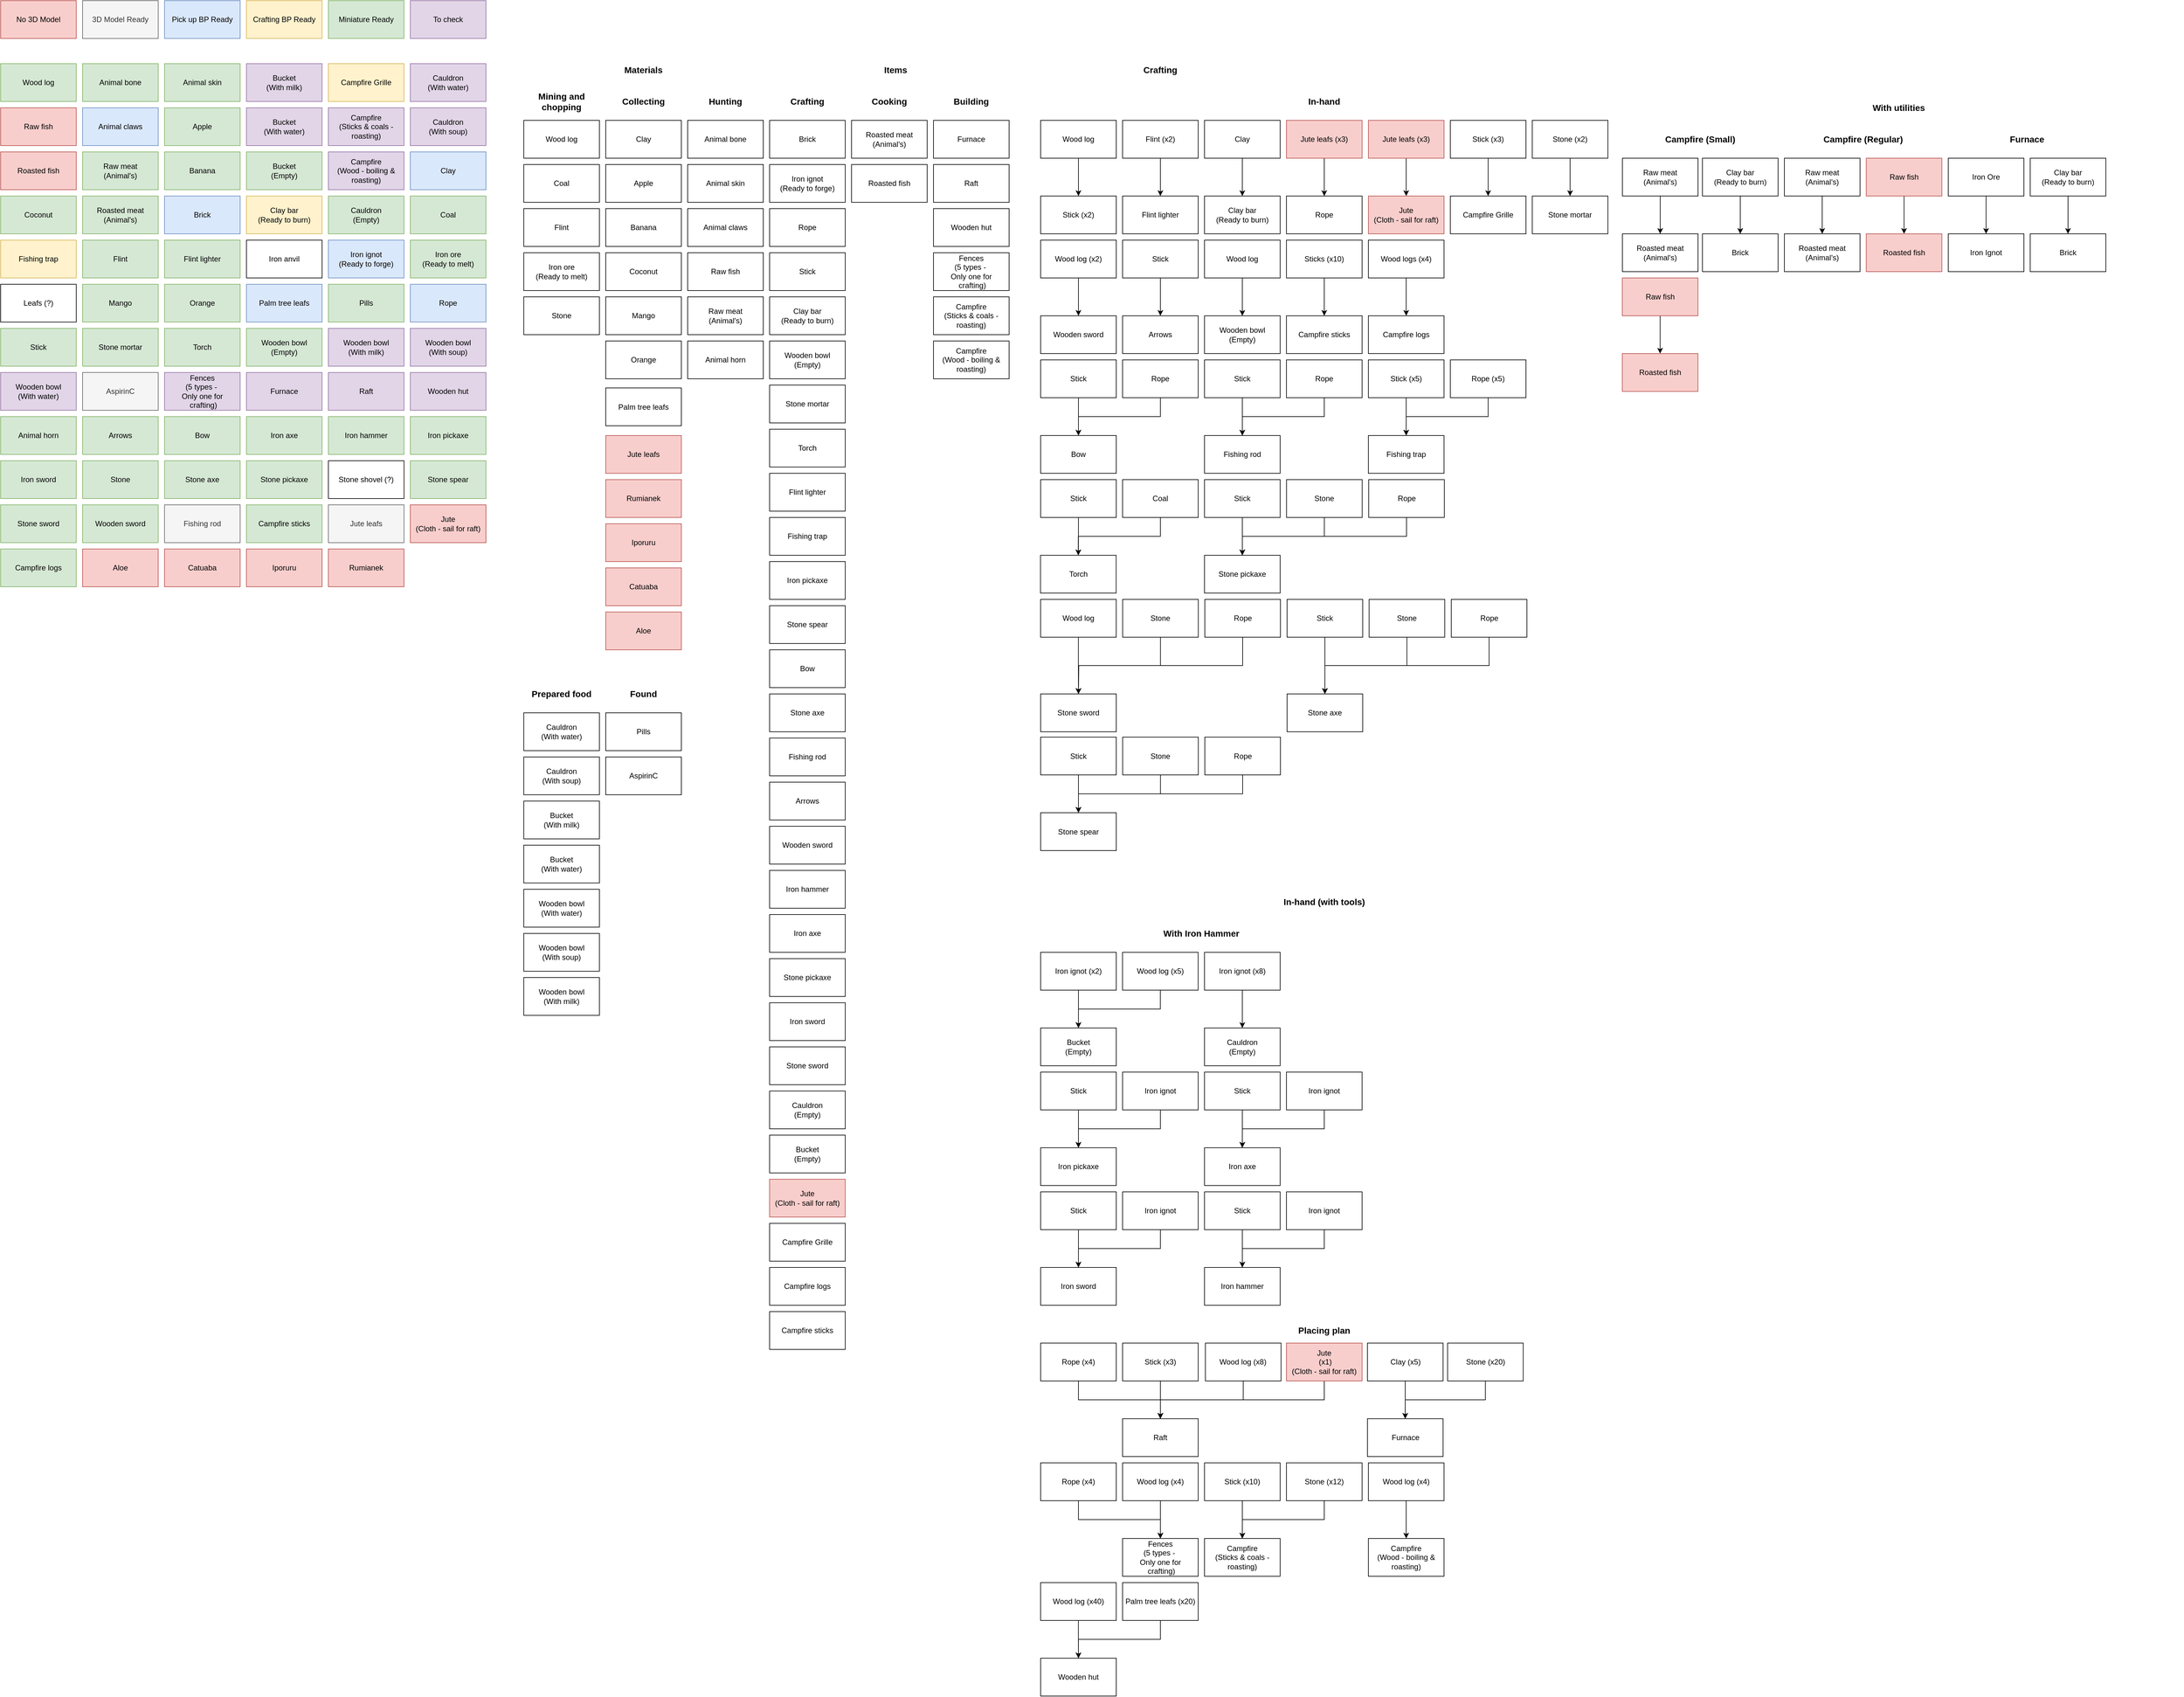 <mxfile version="10.6.3"><diagram id="lCh-DArqjuSLy6WcerM8" name="Ingame items"><mxGraphModel dx="1394" dy="1935" grid="1" gridSize="10" guides="1" tooltips="1" connect="1" arrows="1" fold="1" page="1" pageScale="1" pageWidth="827" pageHeight="1169" math="0" shadow="0"><root><mxCell id="0"/><mxCell id="1" parent="0"/><mxCell id="aYhYEtU6Faz3Jj8YWcbF-1" value="Wood log" style="rounded=0;whiteSpace=wrap;html=1;fillColor=#d5e8d4;strokeColor=#82b366;" parent="1" vertex="1"><mxGeometry x="10" y="10" width="120" height="60" as="geometry"/></mxCell><mxCell id="aYhYEtU6Faz3Jj8YWcbF-2" value="Raw fish&lt;br&gt;" style="rounded=0;whiteSpace=wrap;html=1;fillColor=#f8cecc;strokeColor=#b85450;" parent="1" vertex="1"><mxGeometry x="10" y="80" width="120" height="60" as="geometry"/></mxCell><mxCell id="aYhYEtU6Faz3Jj8YWcbF-3" value="Roasted fish&lt;br&gt;" style="rounded=0;whiteSpace=wrap;html=1;fillColor=#f8cecc;strokeColor=#b85450;" parent="1" vertex="1"><mxGeometry x="10" y="150" width="120" height="60" as="geometry"/></mxCell><mxCell id="aYhYEtU6Faz3Jj8YWcbF-4" value="Animal bone" style="rounded=0;whiteSpace=wrap;html=1;fillColor=#d5e8d4;strokeColor=#82b366;" parent="1" vertex="1"><mxGeometry x="140" y="10" width="120" height="60" as="geometry"/></mxCell><mxCell id="aYhYEtU6Faz3Jj8YWcbF-5" value="Animal claws" style="rounded=0;whiteSpace=wrap;html=1;fillColor=#dae8fc;strokeColor=#6c8ebf;" parent="1" vertex="1"><mxGeometry x="140" y="80" width="120" height="60" as="geometry"/></mxCell><mxCell id="aYhYEtU6Faz3Jj8YWcbF-6" value="Raw meat&lt;br&gt;(Animal's)&lt;br&gt;" style="rounded=0;whiteSpace=wrap;html=1;fillColor=#d5e8d4;strokeColor=#82b366;" parent="1" vertex="1"><mxGeometry x="140" y="150" width="120" height="60" as="geometry"/></mxCell><mxCell id="aYhYEtU6Faz3Jj8YWcbF-7" value="Roasted meat&lt;br&gt;(Animal's)&lt;br&gt;" style="rounded=0;whiteSpace=wrap;html=1;fillColor=#d5e8d4;strokeColor=#82b366;" parent="1" vertex="1"><mxGeometry x="140" y="220" width="120" height="60" as="geometry"/></mxCell><mxCell id="aYhYEtU6Faz3Jj8YWcbF-8" value="Animal skin" style="rounded=0;whiteSpace=wrap;html=1;fillColor=#d5e8d4;strokeColor=#82b366;" parent="1" vertex="1"><mxGeometry x="270" y="10" width="120" height="60" as="geometry"/></mxCell><mxCell id="aYhYEtU6Faz3Jj8YWcbF-9" value="Apple&lt;br&gt;" style="rounded=0;whiteSpace=wrap;html=1;fillColor=#d5e8d4;strokeColor=#82b366;" parent="1" vertex="1"><mxGeometry x="270" y="80" width="120" height="60" as="geometry"/></mxCell><mxCell id="aYhYEtU6Faz3Jj8YWcbF-10" value="Banana&lt;br&gt;" style="rounded=0;whiteSpace=wrap;html=1;fillColor=#d5e8d4;strokeColor=#82b366;" parent="1" vertex="1"><mxGeometry x="270" y="150" width="120" height="60" as="geometry"/></mxCell><mxCell id="aYhYEtU6Faz3Jj8YWcbF-11" value="Brick&lt;br&gt;" style="rounded=0;whiteSpace=wrap;html=1;fillColor=#dae8fc;strokeColor=#6c8ebf;" parent="1" vertex="1"><mxGeometry x="270" y="220" width="120" height="60" as="geometry"/></mxCell><mxCell id="aYhYEtU6Faz3Jj8YWcbF-12" value="Clay bar&lt;br&gt;(Ready to burn)&lt;br&gt;" style="rounded=0;whiteSpace=wrap;html=1;fillColor=#fff2cc;strokeColor=#d6b656;" parent="1" vertex="1"><mxGeometry x="400" y="220" width="120" height="60" as="geometry"/></mxCell><mxCell id="aYhYEtU6Faz3Jj8YWcbF-13" value="Bucket&lt;br&gt;(Empty)&lt;br&gt;" style="rounded=0;whiteSpace=wrap;html=1;fillColor=#d5e8d4;strokeColor=#82b366;" parent="1" vertex="1"><mxGeometry x="400" y="150" width="120" height="60" as="geometry"/></mxCell><mxCell id="aYhYEtU6Faz3Jj8YWcbF-14" value="Bucket&lt;br&gt;(With water)&lt;br&gt;" style="rounded=0;whiteSpace=wrap;html=1;fillColor=#e1d5e7;strokeColor=#9673a6;" parent="1" vertex="1"><mxGeometry x="400" y="80" width="120" height="60" as="geometry"/></mxCell><mxCell id="aYhYEtU6Faz3Jj8YWcbF-15" value="Bucket&lt;br&gt;(With milk)&lt;br&gt;" style="rounded=0;whiteSpace=wrap;html=1;fillColor=#e1d5e7;strokeColor=#9673a6;" parent="1" vertex="1"><mxGeometry x="400" y="10" width="120" height="60" as="geometry"/></mxCell><mxCell id="aYhYEtU6Faz3Jj8YWcbF-17" value="Campfire&lt;br&gt;(Sticks &amp;amp; coals - roasting)&lt;br&gt;" style="rounded=0;whiteSpace=wrap;html=1;fillColor=#e1d5e7;strokeColor=#9673a6;" parent="1" vertex="1"><mxGeometry x="530" y="80" width="120" height="60" as="geometry"/></mxCell><mxCell id="aYhYEtU6Faz3Jj8YWcbF-18" value="Campfire&lt;br&gt;(Wood - boiling &amp;amp; roasting)&lt;br&gt;" style="rounded=0;whiteSpace=wrap;html=1;fillColor=#e1d5e7;strokeColor=#9673a6;" parent="1" vertex="1"><mxGeometry x="530" y="150" width="120" height="60" as="geometry"/></mxCell><mxCell id="aYhYEtU6Faz3Jj8YWcbF-19" value="Cauldron&lt;br&gt;(Empty)&lt;br&gt;" style="rounded=0;whiteSpace=wrap;html=1;fillColor=#d5e8d4;strokeColor=#82b366;" parent="1" vertex="1"><mxGeometry x="530" y="220" width="120" height="60" as="geometry"/></mxCell><mxCell id="aYhYEtU6Faz3Jj8YWcbF-20" value="Cauldron&lt;br&gt;(With soup)&lt;br&gt;" style="rounded=0;whiteSpace=wrap;html=1;fillColor=#e1d5e7;strokeColor=#9673a6;" parent="1" vertex="1"><mxGeometry x="660" y="80" width="120" height="60" as="geometry"/></mxCell><mxCell id="aYhYEtU6Faz3Jj8YWcbF-21" value="Cauldron&lt;br&gt;(With water)&lt;br&gt;" style="rounded=0;whiteSpace=wrap;html=1;fillColor=#e1d5e7;strokeColor=#9673a6;" parent="1" vertex="1"><mxGeometry x="660" y="10" width="120" height="60" as="geometry"/></mxCell><mxCell id="aYhYEtU6Faz3Jj8YWcbF-22" value="Clay&lt;br&gt;" style="rounded=0;whiteSpace=wrap;html=1;fillColor=#dae8fc;strokeColor=#6c8ebf;" parent="1" vertex="1"><mxGeometry x="660" y="150" width="120" height="60" as="geometry"/></mxCell><mxCell id="aYhYEtU6Faz3Jj8YWcbF-23" value="Coal&lt;br&gt;" style="rounded=0;whiteSpace=wrap;html=1;fillColor=#d5e8d4;strokeColor=#82b366;" parent="1" vertex="1"><mxGeometry x="660" y="220" width="120" height="60" as="geometry"/></mxCell><mxCell id="aYhYEtU6Faz3Jj8YWcbF-24" value="Coconut&lt;br&gt;" style="rounded=0;whiteSpace=wrap;html=1;fillColor=#d5e8d4;strokeColor=#82b366;" parent="1" vertex="1"><mxGeometry x="10" y="220" width="120" height="60" as="geometry"/></mxCell><mxCell id="aYhYEtU6Faz3Jj8YWcbF-25" value="Fishing trap&lt;br&gt;" style="rounded=0;whiteSpace=wrap;html=1;fillColor=#fff2cc;strokeColor=#d6b656;" parent="1" vertex="1"><mxGeometry x="10" y="290" width="120" height="60" as="geometry"/></mxCell><mxCell id="aYhYEtU6Faz3Jj8YWcbF-26" value="Flint&lt;br&gt;" style="rounded=0;whiteSpace=wrap;html=1;fillColor=#d5e8d4;strokeColor=#82b366;" parent="1" vertex="1"><mxGeometry x="140" y="290" width="120" height="60" as="geometry"/></mxCell><mxCell id="aYhYEtU6Faz3Jj8YWcbF-27" value="Flint lighter&lt;br&gt;" style="rounded=0;whiteSpace=wrap;html=1;fillColor=#d5e8d4;strokeColor=#82b366;" parent="1" vertex="1"><mxGeometry x="270" y="290" width="120" height="60" as="geometry"/></mxCell><mxCell id="aYhYEtU6Faz3Jj8YWcbF-28" value="Iron anvil&lt;br&gt;" style="rounded=0;whiteSpace=wrap;html=1;" parent="1" vertex="1"><mxGeometry x="400" y="290" width="120" height="60" as="geometry"/></mxCell><mxCell id="aYhYEtU6Faz3Jj8YWcbF-29" value="Iron ignot&lt;br&gt;(Ready to forge)&lt;br&gt;" style="rounded=0;whiteSpace=wrap;html=1;fillColor=#dae8fc;strokeColor=#6c8ebf;" parent="1" vertex="1"><mxGeometry x="530" y="290" width="120" height="60" as="geometry"/></mxCell><mxCell id="aYhYEtU6Faz3Jj8YWcbF-30" value="Iron ore&lt;br&gt;(Ready to melt)&lt;br&gt;" style="rounded=0;whiteSpace=wrap;html=1;fillColor=#d5e8d4;strokeColor=#82b366;" parent="1" vertex="1"><mxGeometry x="660" y="290" width="120" height="60" as="geometry"/></mxCell><mxCell id="aYhYEtU6Faz3Jj8YWcbF-31" value="Leafs (?)&lt;br&gt;" style="rounded=0;whiteSpace=wrap;html=1;" parent="1" vertex="1"><mxGeometry x="10" y="360" width="120" height="60" as="geometry"/></mxCell><mxCell id="aYhYEtU6Faz3Jj8YWcbF-32" value="Mango&lt;br&gt;" style="rounded=0;whiteSpace=wrap;html=1;fillColor=#d5e8d4;strokeColor=#82b366;" parent="1" vertex="1"><mxGeometry x="140" y="360" width="120" height="60" as="geometry"/></mxCell><mxCell id="aYhYEtU6Faz3Jj8YWcbF-33" value="Orange&lt;br&gt;" style="rounded=0;whiteSpace=wrap;html=1;fillColor=#d5e8d4;strokeColor=#82b366;" parent="1" vertex="1"><mxGeometry x="270" y="360" width="120" height="60" as="geometry"/></mxCell><mxCell id="aYhYEtU6Faz3Jj8YWcbF-34" value="Palm tree leafs&lt;br&gt;" style="rounded=0;whiteSpace=wrap;html=1;fillColor=#dae8fc;strokeColor=#6c8ebf;" parent="1" vertex="1"><mxGeometry x="400" y="360" width="120" height="60" as="geometry"/></mxCell><mxCell id="aYhYEtU6Faz3Jj8YWcbF-35" value="Pills&lt;br&gt;" style="rounded=0;whiteSpace=wrap;html=1;fillColor=#d5e8d4;strokeColor=#82b366;" parent="1" vertex="1"><mxGeometry x="530" y="360" width="120" height="60" as="geometry"/></mxCell><mxCell id="aYhYEtU6Faz3Jj8YWcbF-36" value="Rope&lt;br&gt;" style="rounded=0;whiteSpace=wrap;html=1;fillColor=#dae8fc;strokeColor=#6c8ebf;" parent="1" vertex="1"><mxGeometry x="660" y="360" width="120" height="60" as="geometry"/></mxCell><mxCell id="aYhYEtU6Faz3Jj8YWcbF-37" value="Stick&lt;br&gt;" style="rounded=0;whiteSpace=wrap;html=1;fillColor=#d5e8d4;strokeColor=#82b366;" parent="1" vertex="1"><mxGeometry x="10" y="430" width="120" height="60" as="geometry"/></mxCell><mxCell id="aYhYEtU6Faz3Jj8YWcbF-38" value="Stone mortar&lt;br&gt;" style="rounded=0;whiteSpace=wrap;html=1;fillColor=#d5e8d4;strokeColor=#82b366;" parent="1" vertex="1"><mxGeometry x="140" y="430" width="120" height="60" as="geometry"/></mxCell><mxCell id="aYhYEtU6Faz3Jj8YWcbF-39" value="Torch&lt;br&gt;" style="rounded=0;whiteSpace=wrap;html=1;fillColor=#d5e8d4;strokeColor=#82b366;" parent="1" vertex="1"><mxGeometry x="270" y="430" width="120" height="60" as="geometry"/></mxCell><mxCell id="aYhYEtU6Faz3Jj8YWcbF-40" value="Wooden bowl&lt;br&gt;(Empty)&lt;br&gt;" style="rounded=0;whiteSpace=wrap;html=1;fillColor=#d5e8d4;strokeColor=#82b366;" parent="1" vertex="1"><mxGeometry x="400" y="430" width="120" height="60" as="geometry"/></mxCell><mxCell id="aYhYEtU6Faz3Jj8YWcbF-41" value="Wooden bowl&lt;br&gt;(With soup)&lt;br&gt;" style="rounded=0;whiteSpace=wrap;html=1;fillColor=#e1d5e7;strokeColor=#9673a6;" parent="1" vertex="1"><mxGeometry x="660" y="430" width="120" height="60" as="geometry"/></mxCell><mxCell id="aYhYEtU6Faz3Jj8YWcbF-42" value="Wooden bowl&lt;br&gt;(With milk)&lt;br&gt;" style="rounded=0;whiteSpace=wrap;html=1;fillColor=#e1d5e7;strokeColor=#9673a6;" parent="1" vertex="1"><mxGeometry x="530" y="430" width="120" height="60" as="geometry"/></mxCell><mxCell id="aYhYEtU6Faz3Jj8YWcbF-43" value="Wooden bowl&lt;br&gt;(With water)&lt;br&gt;" style="rounded=0;whiteSpace=wrap;html=1;fillColor=#e1d5e7;strokeColor=#9673a6;" parent="1" vertex="1"><mxGeometry x="10" y="500" width="120" height="60" as="geometry"/></mxCell><mxCell id="aYhYEtU6Faz3Jj8YWcbF-45" value="Fences&lt;br&gt;(5 types -&amp;nbsp;&lt;br&gt;Only one for&lt;br&gt;&amp;nbsp;crafting)&lt;br&gt;" style="rounded=0;whiteSpace=wrap;html=1;fillColor=#e1d5e7;strokeColor=#9673a6;" parent="1" vertex="1"><mxGeometry x="270" y="500" width="120" height="60" as="geometry"/></mxCell><mxCell id="aYhYEtU6Faz3Jj8YWcbF-46" value="Furnace&lt;br&gt;" style="rounded=0;whiteSpace=wrap;html=1;fillColor=#e1d5e7;strokeColor=#9673a6;" parent="1" vertex="1"><mxGeometry x="400" y="500" width="120" height="60" as="geometry"/></mxCell><mxCell id="aYhYEtU6Faz3Jj8YWcbF-47" value="Raft&lt;br&gt;" style="rounded=0;whiteSpace=wrap;html=1;fillColor=#e1d5e7;strokeColor=#9673a6;" parent="1" vertex="1"><mxGeometry x="530" y="500" width="120" height="60" as="geometry"/></mxCell><mxCell id="aYhYEtU6Faz3Jj8YWcbF-48" value="Wooden hut&lt;br&gt;" style="rounded=0;whiteSpace=wrap;html=1;fillColor=#e1d5e7;strokeColor=#9673a6;" parent="1" vertex="1"><mxGeometry x="660" y="500" width="120" height="60" as="geometry"/></mxCell><mxCell id="aYhYEtU6Faz3Jj8YWcbF-49" value="Animal horn&lt;br&gt;" style="rounded=0;whiteSpace=wrap;html=1;fillColor=#d5e8d4;strokeColor=#82b366;" parent="1" vertex="1"><mxGeometry x="10" y="570" width="120" height="60" as="geometry"/></mxCell><mxCell id="aYhYEtU6Faz3Jj8YWcbF-50" value="Arrows&lt;br&gt;" style="rounded=0;whiteSpace=wrap;html=1;fillColor=#d5e8d4;strokeColor=#82b366;" parent="1" vertex="1"><mxGeometry x="140" y="570" width="120" height="60" as="geometry"/></mxCell><mxCell id="aYhYEtU6Faz3Jj8YWcbF-51" value="Bow&lt;br&gt;" style="rounded=0;whiteSpace=wrap;html=1;fillColor=#d5e8d4;strokeColor=#82b366;" parent="1" vertex="1"><mxGeometry x="270" y="570" width="120" height="60" as="geometry"/></mxCell><mxCell id="aYhYEtU6Faz3Jj8YWcbF-52" value="Iron axe&lt;br&gt;" style="rounded=0;whiteSpace=wrap;html=1;fillColor=#d5e8d4;strokeColor=#82b366;" parent="1" vertex="1"><mxGeometry x="400" y="570" width="120" height="60" as="geometry"/></mxCell><mxCell id="aYhYEtU6Faz3Jj8YWcbF-53" value="Iron hammer&lt;br&gt;" style="rounded=0;whiteSpace=wrap;html=1;fillColor=#d5e8d4;strokeColor=#82b366;" parent="1" vertex="1"><mxGeometry x="530" y="570" width="120" height="60" as="geometry"/></mxCell><mxCell id="aYhYEtU6Faz3Jj8YWcbF-54" value="Iron pickaxe&lt;br&gt;" style="rounded=0;whiteSpace=wrap;html=1;fillColor=#d5e8d4;strokeColor=#82b366;" parent="1" vertex="1"><mxGeometry x="660" y="570" width="120" height="60" as="geometry"/></mxCell><mxCell id="aYhYEtU6Faz3Jj8YWcbF-55" value="Iron sword&lt;br&gt;" style="rounded=0;whiteSpace=wrap;html=1;fillColor=#d5e8d4;strokeColor=#82b366;" parent="1" vertex="1"><mxGeometry x="10" y="640" width="120" height="60" as="geometry"/></mxCell><mxCell id="aYhYEtU6Faz3Jj8YWcbF-56" value="Stone&lt;br&gt;" style="rounded=0;whiteSpace=wrap;html=1;fillColor=#d5e8d4;strokeColor=#82b366;" parent="1" vertex="1"><mxGeometry x="140" y="640" width="120" height="60" as="geometry"/></mxCell><mxCell id="aYhYEtU6Faz3Jj8YWcbF-57" value="Stone axe&lt;br&gt;" style="rounded=0;whiteSpace=wrap;html=1;fillColor=#d5e8d4;strokeColor=#82b366;" parent="1" vertex="1"><mxGeometry x="270" y="640" width="120" height="60" as="geometry"/></mxCell><mxCell id="aYhYEtU6Faz3Jj8YWcbF-58" value="Stone pickaxe&lt;br&gt;" style="rounded=0;whiteSpace=wrap;html=1;fillColor=#d5e8d4;strokeColor=#82b366;" parent="1" vertex="1"><mxGeometry x="400" y="640" width="120" height="60" as="geometry"/></mxCell><mxCell id="aYhYEtU6Faz3Jj8YWcbF-60" value="Stone shovel (?)&lt;br&gt;" style="rounded=0;whiteSpace=wrap;html=1;" parent="1" vertex="1"><mxGeometry x="530" y="640" width="120" height="60" as="geometry"/></mxCell><mxCell id="aYhYEtU6Faz3Jj8YWcbF-61" value="Stone spear&lt;br&gt;" style="rounded=0;whiteSpace=wrap;html=1;fillColor=#d5e8d4;strokeColor=#82b366;" parent="1" vertex="1"><mxGeometry x="660" y="640" width="120" height="60" as="geometry"/></mxCell><mxCell id="aYhYEtU6Faz3Jj8YWcbF-62" value="Stone sword&lt;br&gt;" style="rounded=0;whiteSpace=wrap;html=1;fillColor=#d5e8d4;strokeColor=#82b366;" parent="1" vertex="1"><mxGeometry x="10" y="710" width="120" height="60" as="geometry"/></mxCell><mxCell id="aYhYEtU6Faz3Jj8YWcbF-63" value="Wooden sword&lt;br&gt;" style="rounded=0;whiteSpace=wrap;html=1;fillColor=#d5e8d4;strokeColor=#82b366;" parent="1" vertex="1"><mxGeometry x="140" y="710" width="120" height="60" as="geometry"/></mxCell><mxCell id="aYhYEtU6Faz3Jj8YWcbF-64" value="Fishing rod&lt;br&gt;" style="rounded=0;whiteSpace=wrap;html=1;fillColor=#f5f5f5;strokeColor=#666666;fontColor=#333333;" parent="1" vertex="1"><mxGeometry x="270" y="710" width="120" height="60" as="geometry"/></mxCell><mxCell id="aYhYEtU6Faz3Jj8YWcbF-65" value="AspirinC&lt;br&gt;" style="rounded=0;whiteSpace=wrap;html=1;fillColor=#f5f5f5;strokeColor=#666666;fontColor=#333333;" parent="1" vertex="1"><mxGeometry x="140" y="500" width="120" height="60" as="geometry"/></mxCell><mxCell id="aYhYEtU6Faz3Jj8YWcbF-66" value="Materials" style="text;html=1;strokeColor=none;fillColor=none;align=center;verticalAlign=middle;whiteSpace=wrap;rounded=0;fontStyle=1;fontSize=14;" parent="1" vertex="1"><mxGeometry x="840" width="380" height="40" as="geometry"/></mxCell><mxCell id="aYhYEtU6Faz3Jj8YWcbF-67" value="Wood log" style="rounded=0;whiteSpace=wrap;html=1;" parent="1" vertex="1"><mxGeometry x="840" y="100" width="120" height="60" as="geometry"/></mxCell><mxCell id="aYhYEtU6Faz3Jj8YWcbF-68" value="Animal bone" style="rounded=0;whiteSpace=wrap;html=1;" parent="1" vertex="1"><mxGeometry x="1100" y="100" width="120" height="60" as="geometry"/></mxCell><mxCell id="aYhYEtU6Faz3Jj8YWcbF-69" value="Animal skin" style="rounded=0;whiteSpace=wrap;html=1;" parent="1" vertex="1"><mxGeometry x="1100" y="170" width="120" height="60" as="geometry"/></mxCell><mxCell id="aYhYEtU6Faz3Jj8YWcbF-70" value="Animal claws" style="rounded=0;whiteSpace=wrap;html=1;" parent="1" vertex="1"><mxGeometry x="1100" y="240" width="120" height="60" as="geometry"/></mxCell><mxCell id="aYhYEtU6Faz3Jj8YWcbF-71" value="Apple&lt;br&gt;" style="rounded=0;whiteSpace=wrap;html=1;" parent="1" vertex="1"><mxGeometry x="970" y="170" width="120" height="60" as="geometry"/></mxCell><mxCell id="aYhYEtU6Faz3Jj8YWcbF-72" value="Clay&lt;br&gt;" style="rounded=0;whiteSpace=wrap;html=1;" parent="1" vertex="1"><mxGeometry x="970" y="100" width="120" height="60" as="geometry"/></mxCell><mxCell id="aYhYEtU6Faz3Jj8YWcbF-73" value="Brick&lt;br&gt;" style="rounded=0;whiteSpace=wrap;html=1;" parent="1" vertex="1"><mxGeometry x="1230" y="100" width="120" height="60" as="geometry"/></mxCell><mxCell id="aYhYEtU6Faz3Jj8YWcbF-74" value="Coal&lt;br&gt;" style="rounded=0;whiteSpace=wrap;html=1;" parent="1" vertex="1"><mxGeometry x="840" y="170" width="120" height="60" as="geometry"/></mxCell><mxCell id="aYhYEtU6Faz3Jj8YWcbF-75" value="Flint&lt;br&gt;" style="rounded=0;whiteSpace=wrap;html=1;" parent="1" vertex="1"><mxGeometry x="840" y="240" width="120" height="60" as="geometry"/></mxCell><mxCell id="aYhYEtU6Faz3Jj8YWcbF-76" value="Iron ore&lt;br&gt;(Ready to melt)&lt;br&gt;" style="rounded=0;whiteSpace=wrap;html=1;" parent="1" vertex="1"><mxGeometry x="840" y="310" width="120" height="60" as="geometry"/></mxCell><mxCell id="aYhYEtU6Faz3Jj8YWcbF-77" value="Palm tree leafs&lt;br&gt;" style="rounded=0;whiteSpace=wrap;html=1;" parent="1" vertex="1"><mxGeometry x="970" y="524.5" width="120" height="60" as="geometry"/></mxCell><mxCell id="aYhYEtU6Faz3Jj8YWcbF-78" value="Mining and chopping" style="text;html=1;strokeColor=none;fillColor=none;align=center;verticalAlign=middle;whiteSpace=wrap;rounded=0;fontStyle=1;fontSize=14;" parent="1" vertex="1"><mxGeometry x="840" y="50" width="120" height="40" as="geometry"/></mxCell><mxCell id="aYhYEtU6Faz3Jj8YWcbF-79" value="Collecting" style="text;html=1;strokeColor=none;fillColor=none;align=center;verticalAlign=middle;whiteSpace=wrap;rounded=0;fontStyle=1;fontSize=14;" parent="1" vertex="1"><mxGeometry x="970" y="50" width="120" height="40" as="geometry"/></mxCell><mxCell id="aYhYEtU6Faz3Jj8YWcbF-80" value="Hunting" style="text;html=1;strokeColor=none;fillColor=none;align=center;verticalAlign=middle;whiteSpace=wrap;rounded=0;fontStyle=1;fontSize=14;" parent="1" vertex="1"><mxGeometry x="1100" y="50" width="120" height="40" as="geometry"/></mxCell><mxCell id="aYhYEtU6Faz3Jj8YWcbF-81" value="Banana&lt;br&gt;" style="rounded=0;whiteSpace=wrap;html=1;" parent="1" vertex="1"><mxGeometry x="970" y="240" width="120" height="60" as="geometry"/></mxCell><mxCell id="aYhYEtU6Faz3Jj8YWcbF-82" value="Raw fish&lt;br&gt;" style="rounded=0;whiteSpace=wrap;html=1;" parent="1" vertex="1"><mxGeometry x="1100" y="310" width="120" height="60" as="geometry"/></mxCell><mxCell id="aYhYEtU6Faz3Jj8YWcbF-83" value="Coconut&lt;br&gt;" style="rounded=0;whiteSpace=wrap;html=1;" parent="1" vertex="1"><mxGeometry x="970" y="310" width="120" height="60" as="geometry"/></mxCell><mxCell id="aYhYEtU6Faz3Jj8YWcbF-84" value="Mango&lt;br&gt;" style="rounded=0;whiteSpace=wrap;html=1;" parent="1" vertex="1"><mxGeometry x="970" y="380" width="120" height="60" as="geometry"/></mxCell><mxCell id="aYhYEtU6Faz3Jj8YWcbF-85" value="Orange&lt;br&gt;" style="rounded=0;whiteSpace=wrap;html=1;" parent="1" vertex="1"><mxGeometry x="970" y="450" width="120" height="60" as="geometry"/></mxCell><mxCell id="aYhYEtU6Faz3Jj8YWcbF-86" value="Stick&lt;br&gt;" style="rounded=0;whiteSpace=wrap;html=1;" parent="1" vertex="1"><mxGeometry x="1230" y="310" width="120" height="60" as="geometry"/></mxCell><mxCell id="aYhYEtU6Faz3Jj8YWcbF-87" value="Crafting" style="text;html=1;strokeColor=none;fillColor=none;align=center;verticalAlign=middle;whiteSpace=wrap;rounded=0;fontStyle=1;fontSize=14;" parent="1" vertex="1"><mxGeometry x="1230" y="50" width="120" height="40" as="geometry"/></mxCell><mxCell id="aYhYEtU6Faz3Jj8YWcbF-88" value="Iron ignot&lt;br&gt;(Ready to forge)&lt;br&gt;" style="rounded=0;whiteSpace=wrap;html=1;" parent="1" vertex="1"><mxGeometry x="1230" y="170" width="120" height="60" as="geometry"/></mxCell><mxCell id="aYhYEtU6Faz3Jj8YWcbF-89" value="Rope&lt;br&gt;" style="rounded=0;whiteSpace=wrap;html=1;" parent="1" vertex="1"><mxGeometry x="1230" y="240" width="120" height="60" as="geometry"/></mxCell><mxCell id="aYhYEtU6Faz3Jj8YWcbF-90" value="Items" style="text;html=1;strokeColor=none;fillColor=none;align=center;verticalAlign=middle;whiteSpace=wrap;rounded=0;fontStyle=1;fontSize=14;" parent="1" vertex="1"><mxGeometry x="1240" width="380" height="40" as="geometry"/></mxCell><mxCell id="aYhYEtU6Faz3Jj8YWcbF-91" value="Raw meat&lt;br&gt;(Animal's)&lt;br&gt;" style="rounded=0;whiteSpace=wrap;html=1;" parent="1" vertex="1"><mxGeometry x="1100" y="380" width="120" height="60" as="geometry"/></mxCell><mxCell id="aYhYEtU6Faz3Jj8YWcbF-92" value="Clay bar&lt;br&gt;(Ready to burn)&lt;br&gt;" style="rounded=0;whiteSpace=wrap;html=1;" parent="1" vertex="1"><mxGeometry x="1230" y="380" width="120" height="60" as="geometry"/></mxCell><mxCell id="aYhYEtU6Faz3Jj8YWcbF-93" value="Wooden bowl&lt;br&gt;(Empty)&lt;br&gt;" style="rounded=0;whiteSpace=wrap;html=1;" parent="1" vertex="1"><mxGeometry x="1230" y="450" width="120" height="60" as="geometry"/></mxCell><mxCell id="aYhYEtU6Faz3Jj8YWcbF-94" value="Torch&lt;br&gt;" style="rounded=0;whiteSpace=wrap;html=1;" parent="1" vertex="1"><mxGeometry x="1230" y="590" width="120" height="60" as="geometry"/></mxCell><mxCell id="aYhYEtU6Faz3Jj8YWcbF-95" value="Stone mortar&lt;br&gt;" style="rounded=0;whiteSpace=wrap;html=1;" parent="1" vertex="1"><mxGeometry x="1230" y="520" width="120" height="60" as="geometry"/></mxCell><mxCell id="aYhYEtU6Faz3Jj8YWcbF-96" value="Flint lighter&lt;br&gt;" style="rounded=0;whiteSpace=wrap;html=1;" parent="1" vertex="1"><mxGeometry x="1230" y="660" width="120" height="60" as="geometry"/></mxCell><mxCell id="aYhYEtU6Faz3Jj8YWcbF-97" value="Fishing trap&lt;br&gt;" style="rounded=0;whiteSpace=wrap;html=1;" parent="1" vertex="1"><mxGeometry x="1230" y="730" width="120" height="60" as="geometry"/></mxCell><mxCell id="aYhYEtU6Faz3Jj8YWcbF-98" value="Cooking" style="text;html=1;strokeColor=none;fillColor=none;align=center;verticalAlign=middle;whiteSpace=wrap;rounded=0;fontStyle=1;fontSize=14;" parent="1" vertex="1"><mxGeometry x="1360" y="50" width="120" height="40" as="geometry"/></mxCell><mxCell id="aYhYEtU6Faz3Jj8YWcbF-99" value="Roasted meat&lt;br&gt;(Animal's)&lt;br&gt;" style="rounded=0;whiteSpace=wrap;html=1;" parent="1" vertex="1"><mxGeometry x="1360" y="100" width="120" height="60" as="geometry"/></mxCell><mxCell id="aYhYEtU6Faz3Jj8YWcbF-100" value="Roasted fish&lt;br&gt;" style="rounded=0;whiteSpace=wrap;html=1;" parent="1" vertex="1"><mxGeometry x="1360" y="170" width="120" height="60" as="geometry"/></mxCell><mxCell id="aYhYEtU6Faz3Jj8YWcbF-101" value="Furnace&lt;br&gt;" style="rounded=0;whiteSpace=wrap;html=1;" parent="1" vertex="1"><mxGeometry x="1490" y="100" width="120" height="60" as="geometry"/></mxCell><mxCell id="aYhYEtU6Faz3Jj8YWcbF-102" value="Raft&lt;br&gt;" style="rounded=0;whiteSpace=wrap;html=1;" parent="1" vertex="1"><mxGeometry x="1490" y="170" width="120" height="60" as="geometry"/></mxCell><mxCell id="aYhYEtU6Faz3Jj8YWcbF-103" value="Wooden hut&lt;br&gt;" style="rounded=0;whiteSpace=wrap;html=1;" parent="1" vertex="1"><mxGeometry x="1490" y="240" width="120" height="60" as="geometry"/></mxCell><mxCell id="aYhYEtU6Faz3Jj8YWcbF-104" value="Animal horn&lt;br&gt;" style="rounded=0;whiteSpace=wrap;html=1;" parent="1" vertex="1"><mxGeometry x="1100" y="450" width="120" height="60" as="geometry"/></mxCell><mxCell id="aYhYEtU6Faz3Jj8YWcbF-105" value="Building" style="text;html=1;strokeColor=none;fillColor=none;align=center;verticalAlign=middle;whiteSpace=wrap;rounded=0;fontStyle=1;fontSize=14;" parent="1" vertex="1"><mxGeometry x="1490" y="50" width="120" height="40" as="geometry"/></mxCell><mxCell id="aYhYEtU6Faz3Jj8YWcbF-106" value="Fences&lt;br&gt;(5 types -&amp;nbsp;&lt;br&gt;Only one for&lt;br&gt;&amp;nbsp;crafting)&lt;br&gt;" style="rounded=0;whiteSpace=wrap;html=1;" parent="1" vertex="1"><mxGeometry x="1490" y="310" width="120" height="60" as="geometry"/></mxCell><mxCell id="aYhYEtU6Faz3Jj8YWcbF-107" value="Arrows&lt;br&gt;" style="rounded=0;whiteSpace=wrap;html=1;" parent="1" vertex="1"><mxGeometry x="1230" y="1150" width="120" height="60" as="geometry"/></mxCell><mxCell id="aYhYEtU6Faz3Jj8YWcbF-108" value="Bow&lt;br&gt;" style="rounded=0;whiteSpace=wrap;html=1;" parent="1" vertex="1"><mxGeometry x="1230" y="940" width="120" height="60" as="geometry"/></mxCell><mxCell id="aYhYEtU6Faz3Jj8YWcbF-109" value="Iron axe&lt;br&gt;" style="rounded=0;whiteSpace=wrap;html=1;" parent="1" vertex="1"><mxGeometry x="1230" y="1360" width="120" height="60" as="geometry"/></mxCell><mxCell id="aYhYEtU6Faz3Jj8YWcbF-110" value="Iron hammer&lt;br&gt;" style="rounded=0;whiteSpace=wrap;html=1;" parent="1" vertex="1"><mxGeometry x="1230" y="1290" width="120" height="60" as="geometry"/></mxCell><mxCell id="aYhYEtU6Faz3Jj8YWcbF-111" value="Iron pickaxe&lt;br&gt;" style="rounded=0;whiteSpace=wrap;html=1;" parent="1" vertex="1"><mxGeometry x="1230" y="800" width="120" height="60" as="geometry"/></mxCell><mxCell id="aYhYEtU6Faz3Jj8YWcbF-112" value="Stone spear&lt;br&gt;" style="rounded=0;whiteSpace=wrap;html=1;" parent="1" vertex="1"><mxGeometry x="1230" y="870" width="120" height="60" as="geometry"/></mxCell><mxCell id="aYhYEtU6Faz3Jj8YWcbF-113" value="Stone pickaxe&lt;br&gt;" style="rounded=0;whiteSpace=wrap;html=1;" parent="1" vertex="1"><mxGeometry x="1230" y="1430" width="120" height="60" as="geometry"/></mxCell><mxCell id="aYhYEtU6Faz3Jj8YWcbF-114" value="Stone axe&lt;br&gt;" style="rounded=0;whiteSpace=wrap;html=1;" parent="1" vertex="1"><mxGeometry x="1230" y="1010" width="120" height="60" as="geometry"/></mxCell><mxCell id="aYhYEtU6Faz3Jj8YWcbF-115" value="Stone&lt;br&gt;" style="rounded=0;whiteSpace=wrap;html=1;" parent="1" vertex="1"><mxGeometry x="840" y="380" width="120" height="60" as="geometry"/></mxCell><mxCell id="aYhYEtU6Faz3Jj8YWcbF-116" value="Iron sword&lt;br&gt;" style="rounded=0;whiteSpace=wrap;html=1;" parent="1" vertex="1"><mxGeometry x="1230" y="1500" width="120" height="60" as="geometry"/></mxCell><mxCell id="aYhYEtU6Faz3Jj8YWcbF-117" value="Stone sword&lt;br&gt;" style="rounded=0;whiteSpace=wrap;html=1;" parent="1" vertex="1"><mxGeometry x="1230" y="1570" width="120" height="60" as="geometry"/></mxCell><mxCell id="aYhYEtU6Faz3Jj8YWcbF-118" value="Wooden sword&lt;br&gt;" style="rounded=0;whiteSpace=wrap;html=1;" parent="1" vertex="1"><mxGeometry x="1230" y="1220" width="120" height="60" as="geometry"/></mxCell><mxCell id="aYhYEtU6Faz3Jj8YWcbF-119" value="Fishing rod&lt;br&gt;" style="rounded=0;whiteSpace=wrap;html=1;" parent="1" vertex="1"><mxGeometry x="1230" y="1080" width="120" height="60" as="geometry"/></mxCell><mxCell id="aYhYEtU6Faz3Jj8YWcbF-120" value="Cauldron&lt;br&gt;(Empty)&lt;br&gt;" style="rounded=0;whiteSpace=wrap;html=1;" parent="1" vertex="1"><mxGeometry x="1230" y="1640" width="120" height="60" as="geometry"/></mxCell><mxCell id="aYhYEtU6Faz3Jj8YWcbF-121" value="Bucket&lt;br&gt;(Empty)&lt;br&gt;" style="rounded=0;whiteSpace=wrap;html=1;" parent="1" vertex="1"><mxGeometry x="1230" y="1710" width="120" height="60" as="geometry"/></mxCell><mxCell id="aYhYEtU6Faz3Jj8YWcbF-122" value="Campfire&lt;br&gt;(Sticks &amp;amp; coals - roasting)&lt;br&gt;" style="rounded=0;whiteSpace=wrap;html=1;" parent="1" vertex="1"><mxGeometry x="1490" y="380" width="120" height="60" as="geometry"/></mxCell><mxCell id="aYhYEtU6Faz3Jj8YWcbF-123" value="Campfire&lt;br&gt;(Wood - boiling &amp;amp; roasting)&lt;br&gt;" style="rounded=0;whiteSpace=wrap;html=1;" parent="1" vertex="1"><mxGeometry x="1490" y="450" width="120" height="60" as="geometry"/></mxCell><mxCell id="aYhYEtU6Faz3Jj8YWcbF-124" value="Found" style="text;html=1;strokeColor=none;fillColor=none;align=center;verticalAlign=middle;whiteSpace=wrap;rounded=0;fontStyle=1;fontSize=14;" parent="1" vertex="1"><mxGeometry x="970" y="990" width="120" height="40" as="geometry"/></mxCell><mxCell id="aYhYEtU6Faz3Jj8YWcbF-125" value="Pills&lt;br&gt;" style="rounded=0;whiteSpace=wrap;html=1;" parent="1" vertex="1"><mxGeometry x="970" y="1040" width="120" height="60" as="geometry"/></mxCell><mxCell id="aYhYEtU6Faz3Jj8YWcbF-126" value="AspirinC&lt;br&gt;" style="rounded=0;whiteSpace=wrap;html=1;" parent="1" vertex="1"><mxGeometry x="970" y="1110" width="120" height="60" as="geometry"/></mxCell><mxCell id="aYhYEtU6Faz3Jj8YWcbF-127" value="Crafting&lt;br&gt;" style="text;html=1;strokeColor=none;fillColor=none;align=center;verticalAlign=middle;whiteSpace=wrap;rounded=0;fontStyle=1;fontSize=14;" parent="1" vertex="1"><mxGeometry x="1660" width="380" height="40" as="geometry"/></mxCell><mxCell id="aYhYEtU6Faz3Jj8YWcbF-130" style="edgeStyle=orthogonalEdgeStyle;rounded=0;orthogonalLoop=1;jettySize=auto;html=1;exitX=0.5;exitY=1;exitDx=0;exitDy=0;entryX=0.5;entryY=0;entryDx=0;entryDy=0;fontSize=14;" parent="1" source="aYhYEtU6Faz3Jj8YWcbF-128" target="aYhYEtU6Faz3Jj8YWcbF-129" edge="1"><mxGeometry relative="1" as="geometry"/></mxCell><mxCell id="aYhYEtU6Faz3Jj8YWcbF-128" value="Wood log" style="rounded=0;whiteSpace=wrap;html=1;" parent="1" vertex="1"><mxGeometry x="1660" y="100" width="120" height="60" as="geometry"/></mxCell><mxCell id="aYhYEtU6Faz3Jj8YWcbF-129" value="Stick (x2)&lt;br&gt;" style="rounded=0;whiteSpace=wrap;html=1;" parent="1" vertex="1"><mxGeometry x="1660" y="220" width="120" height="60" as="geometry"/></mxCell><mxCell id="aYhYEtU6Faz3Jj8YWcbF-133" style="edgeStyle=orthogonalEdgeStyle;rounded=0;orthogonalLoop=1;jettySize=auto;html=1;exitX=0.5;exitY=1;exitDx=0;exitDy=0;entryX=0.5;entryY=0;entryDx=0;entryDy=0;fontSize=14;" parent="1" source="aYhYEtU6Faz3Jj8YWcbF-131" target="aYhYEtU6Faz3Jj8YWcbF-132" edge="1"><mxGeometry relative="1" as="geometry"/></mxCell><mxCell id="aYhYEtU6Faz3Jj8YWcbF-131" value="Flint (x2)&lt;br&gt;" style="rounded=0;whiteSpace=wrap;html=1;" parent="1" vertex="1"><mxGeometry x="1790" y="100" width="120" height="60" as="geometry"/></mxCell><mxCell id="aYhYEtU6Faz3Jj8YWcbF-132" value="Flint lighter&lt;br&gt;" style="rounded=0;whiteSpace=wrap;html=1;" parent="1" vertex="1"><mxGeometry x="1790" y="220" width="120" height="60" as="geometry"/></mxCell><mxCell id="aYhYEtU6Faz3Jj8YWcbF-139" style="edgeStyle=orthogonalEdgeStyle;rounded=0;orthogonalLoop=1;jettySize=auto;html=1;exitX=0.5;exitY=1;exitDx=0;exitDy=0;entryX=0.5;entryY=0;entryDx=0;entryDy=0;fontSize=14;" parent="1" source="aYhYEtU6Faz3Jj8YWcbF-137" target="aYhYEtU6Faz3Jj8YWcbF-138" edge="1"><mxGeometry relative="1" as="geometry"/></mxCell><mxCell id="aYhYEtU6Faz3Jj8YWcbF-137" value="Clay&lt;br&gt;" style="rounded=0;whiteSpace=wrap;html=1;" parent="1" vertex="1"><mxGeometry x="1920" y="100" width="120" height="60" as="geometry"/></mxCell><mxCell id="aYhYEtU6Faz3Jj8YWcbF-138" value="Clay bar&lt;br&gt;(Ready to burn)&lt;br&gt;" style="rounded=0;whiteSpace=wrap;html=1;" parent="1" vertex="1"><mxGeometry x="1920" y="220" width="120" height="60" as="geometry"/></mxCell><mxCell id="aYhYEtU6Faz3Jj8YWcbF-140" value="In-hand" style="text;html=1;strokeColor=none;fillColor=none;align=center;verticalAlign=middle;whiteSpace=wrap;rounded=0;fontStyle=1;fontSize=14;" parent="1" vertex="1"><mxGeometry x="1660" y="50" width="900" height="40" as="geometry"/></mxCell><mxCell id="aYhYEtU6Faz3Jj8YWcbF-141" value="Jute leafs&lt;br&gt;" style="rounded=0;whiteSpace=wrap;html=1;fillColor=#f5f5f5;strokeColor=#666666;fontColor=#333333;" parent="1" vertex="1"><mxGeometry x="530" y="710" width="120" height="60" as="geometry"/></mxCell><mxCell id="aYhYEtU6Faz3Jj8YWcbF-142" value="Jute leafs&lt;br&gt;" style="rounded=0;whiteSpace=wrap;html=1;fillColor=#f8cecc;strokeColor=#b85450;" parent="1" vertex="1"><mxGeometry x="970" y="600" width="120" height="60" as="geometry"/></mxCell><mxCell id="aYhYEtU6Faz3Jj8YWcbF-145" style="edgeStyle=orthogonalEdgeStyle;rounded=0;orthogonalLoop=1;jettySize=auto;html=1;exitX=0.5;exitY=1;exitDx=0;exitDy=0;entryX=0.5;entryY=0;entryDx=0;entryDy=0;fontSize=14;" parent="1" source="aYhYEtU6Faz3Jj8YWcbF-143" target="aYhYEtU6Faz3Jj8YWcbF-144" edge="1"><mxGeometry relative="1" as="geometry"/></mxCell><mxCell id="aYhYEtU6Faz3Jj8YWcbF-143" value="Jute leafs (x3)&lt;br&gt;" style="rounded=0;whiteSpace=wrap;html=1;fillColor=#f8cecc;strokeColor=#b85450;" parent="1" vertex="1"><mxGeometry x="2050" y="100" width="120" height="60" as="geometry"/></mxCell><mxCell id="aYhYEtU6Faz3Jj8YWcbF-144" value="Rope&lt;br&gt;" style="rounded=0;whiteSpace=wrap;html=1;" parent="1" vertex="1"><mxGeometry x="2050" y="220" width="120" height="60" as="geometry"/></mxCell><mxCell id="aYhYEtU6Faz3Jj8YWcbF-150" style="edgeStyle=orthogonalEdgeStyle;rounded=0;orthogonalLoop=1;jettySize=auto;html=1;exitX=0.5;exitY=1;exitDx=0;exitDy=0;entryX=0.5;entryY=0;entryDx=0;entryDy=0;fontSize=14;" parent="1" source="aYhYEtU6Faz3Jj8YWcbF-146" target="aYhYEtU6Faz3Jj8YWcbF-149" edge="1"><mxGeometry relative="1" as="geometry"/></mxCell><mxCell id="aYhYEtU6Faz3Jj8YWcbF-146" value="Jute leafs (x3)&lt;br&gt;" style="rounded=0;whiteSpace=wrap;html=1;fillColor=#f8cecc;strokeColor=#b85450;" parent="1" vertex="1"><mxGeometry x="2180" y="100" width="120" height="60" as="geometry"/></mxCell><mxCell id="aYhYEtU6Faz3Jj8YWcbF-147" value="Jute&lt;br&gt;(Cloth - sail for raft)&lt;br&gt;" style="rounded=0;whiteSpace=wrap;html=1;fillColor=#f8cecc;strokeColor=#b85450;" parent="1" vertex="1"><mxGeometry x="660" y="710" width="120" height="60" as="geometry"/></mxCell><mxCell id="aYhYEtU6Faz3Jj8YWcbF-148" value="Jute&lt;br&gt;(Cloth - sail for raft)&lt;br&gt;" style="rounded=0;whiteSpace=wrap;html=1;fillColor=#f8cecc;strokeColor=#b85450;" parent="1" vertex="1"><mxGeometry x="1230" y="1780" width="120" height="60" as="geometry"/></mxCell><mxCell id="aYhYEtU6Faz3Jj8YWcbF-149" value="Jute&lt;br&gt;(Cloth - sail for raft)&lt;br&gt;" style="rounded=0;whiteSpace=wrap;html=1;fillColor=#f8cecc;strokeColor=#b85450;" parent="1" vertex="1"><mxGeometry x="2180" y="220" width="120" height="60" as="geometry"/></mxCell><mxCell id="aYhYEtU6Faz3Jj8YWcbF-158" style="edgeStyle=orthogonalEdgeStyle;rounded=0;orthogonalLoop=1;jettySize=auto;html=1;exitX=0.5;exitY=1;exitDx=0;exitDy=0;entryX=0.5;entryY=0;entryDx=0;entryDy=0;fontSize=14;" parent="1" source="aYhYEtU6Faz3Jj8YWcbF-151" target="aYhYEtU6Faz3Jj8YWcbF-153" edge="1"><mxGeometry relative="1" as="geometry"/></mxCell><mxCell id="aYhYEtU6Faz3Jj8YWcbF-151" value="Stone (x12)&lt;br&gt;" style="rounded=0;whiteSpace=wrap;html=1;" parent="1" vertex="1"><mxGeometry x="2050" y="2230" width="120" height="60" as="geometry"/></mxCell><mxCell id="aYhYEtU6Faz3Jj8YWcbF-155" style="edgeStyle=orthogonalEdgeStyle;rounded=0;orthogonalLoop=1;jettySize=auto;html=1;exitX=0.5;exitY=1;exitDx=0;exitDy=0;entryX=0.5;entryY=0;entryDx=0;entryDy=0;fontSize=14;" parent="1" source="aYhYEtU6Faz3Jj8YWcbF-152" target="aYhYEtU6Faz3Jj8YWcbF-154" edge="1"><mxGeometry relative="1" as="geometry"/></mxCell><mxCell id="aYhYEtU6Faz3Jj8YWcbF-152" value="Wood log (x4)" style="rounded=0;whiteSpace=wrap;html=1;" parent="1" vertex="1"><mxGeometry x="2180" y="2230" width="120" height="60" as="geometry"/></mxCell><mxCell id="aYhYEtU6Faz3Jj8YWcbF-153" value="Campfire&lt;br&gt;(Sticks &amp;amp; coals - roasting)&lt;br&gt;" style="rounded=0;whiteSpace=wrap;html=1;" parent="1" vertex="1"><mxGeometry x="1920" y="2350" width="120" height="60" as="geometry"/></mxCell><mxCell id="aYhYEtU6Faz3Jj8YWcbF-154" value="Campfire&lt;br&gt;(Wood - boiling &amp;amp; roasting)&lt;br&gt;" style="rounded=0;whiteSpace=wrap;html=1;" parent="1" vertex="1"><mxGeometry x="2180" y="2350" width="120" height="60" as="geometry"/></mxCell><mxCell id="aYhYEtU6Faz3Jj8YWcbF-159" style="edgeStyle=orthogonalEdgeStyle;rounded=0;orthogonalLoop=1;jettySize=auto;html=1;exitX=0.5;exitY=1;exitDx=0;exitDy=0;entryX=0.5;entryY=0;entryDx=0;entryDy=0;fontSize=14;" parent="1" source="aYhYEtU6Faz3Jj8YWcbF-157" target="aYhYEtU6Faz3Jj8YWcbF-153" edge="1"><mxGeometry relative="1" as="geometry"/></mxCell><mxCell id="aYhYEtU6Faz3Jj8YWcbF-157" value="Stick&amp;nbsp;(x10)&lt;br&gt;" style="rounded=0;whiteSpace=wrap;html=1;" parent="1" vertex="1"><mxGeometry x="1920" y="2230" width="120" height="60" as="geometry"/></mxCell><mxCell id="aYhYEtU6Faz3Jj8YWcbF-160" value="Campfire Grille&lt;br&gt;" style="rounded=0;whiteSpace=wrap;html=1;fillColor=#fff2cc;strokeColor=#d6b656;" parent="1" vertex="1"><mxGeometry x="530" y="10" width="120" height="60" as="geometry"/></mxCell><mxCell id="aYhYEtU6Faz3Jj8YWcbF-161" value="Campfire Grille&lt;br&gt;" style="rounded=0;whiteSpace=wrap;html=1;" parent="1" vertex="1"><mxGeometry x="1230" y="1850" width="120" height="60" as="geometry"/></mxCell><mxCell id="aYhYEtU6Faz3Jj8YWcbF-162" value="Fences&lt;br&gt;(5 types -&amp;nbsp;&lt;br&gt;Only one for&lt;br&gt;&amp;nbsp;crafting)&lt;br&gt;" style="rounded=0;whiteSpace=wrap;html=1;" parent="1" vertex="1"><mxGeometry x="1790" y="2350" width="120" height="60" as="geometry"/></mxCell><mxCell id="aYhYEtU6Faz3Jj8YWcbF-165" style="edgeStyle=orthogonalEdgeStyle;rounded=0;orthogonalLoop=1;jettySize=auto;html=1;exitX=0.5;exitY=1;exitDx=0;exitDy=0;entryX=0.5;entryY=0;entryDx=0;entryDy=0;fontSize=14;" parent="1" source="aYhYEtU6Faz3Jj8YWcbF-163" target="aYhYEtU6Faz3Jj8YWcbF-162" edge="1"><mxGeometry relative="1" as="geometry"/></mxCell><mxCell id="aYhYEtU6Faz3Jj8YWcbF-163" value="Wood log (x4)" style="rounded=0;whiteSpace=wrap;html=1;" parent="1" vertex="1"><mxGeometry x="1790" y="2230" width="120" height="60" as="geometry"/></mxCell><mxCell id="aYhYEtU6Faz3Jj8YWcbF-166" style="edgeStyle=orthogonalEdgeStyle;rounded=0;orthogonalLoop=1;jettySize=auto;html=1;exitX=0.5;exitY=1;exitDx=0;exitDy=0;entryX=0.5;entryY=0;entryDx=0;entryDy=0;fontSize=14;" parent="1" source="aYhYEtU6Faz3Jj8YWcbF-164" target="aYhYEtU6Faz3Jj8YWcbF-162" edge="1"><mxGeometry relative="1" as="geometry"/></mxCell><mxCell id="aYhYEtU6Faz3Jj8YWcbF-164" value="Rope (x4)&lt;br&gt;" style="rounded=0;whiteSpace=wrap;html=1;" parent="1" vertex="1"><mxGeometry x="1660" y="2230" width="120" height="60" as="geometry"/></mxCell><mxCell id="aYhYEtU6Faz3Jj8YWcbF-167" value="Campfire Grille&lt;br&gt;" style="rounded=0;whiteSpace=wrap;html=1;" parent="1" vertex="1"><mxGeometry x="2310" y="220" width="120" height="60" as="geometry"/></mxCell><mxCell id="aYhYEtU6Faz3Jj8YWcbF-169" style="edgeStyle=orthogonalEdgeStyle;rounded=0;orthogonalLoop=1;jettySize=auto;html=1;exitX=0.5;exitY=1;exitDx=0;exitDy=0;entryX=0.5;entryY=0;entryDx=0;entryDy=0;fontSize=14;" parent="1" source="aYhYEtU6Faz3Jj8YWcbF-168" target="aYhYEtU6Faz3Jj8YWcbF-167" edge="1"><mxGeometry relative="1" as="geometry"/></mxCell><mxCell id="aYhYEtU6Faz3Jj8YWcbF-168" value="Stick (x3)&lt;br&gt;" style="rounded=0;whiteSpace=wrap;html=1;" parent="1" vertex="1"><mxGeometry x="2310" y="100" width="120" height="60" as="geometry"/></mxCell><mxCell id="aYhYEtU6Faz3Jj8YWcbF-170" value="Furnace&lt;br&gt;" style="rounded=0;whiteSpace=wrap;html=1;" parent="1" vertex="1"><mxGeometry x="2178.5" y="2160" width="120" height="60" as="geometry"/></mxCell><mxCell id="aYhYEtU6Faz3Jj8YWcbF-174" style="edgeStyle=orthogonalEdgeStyle;rounded=0;orthogonalLoop=1;jettySize=auto;html=1;exitX=0.5;exitY=1;exitDx=0;exitDy=0;fontSize=14;" parent="1" source="aYhYEtU6Faz3Jj8YWcbF-171" edge="1"><mxGeometry relative="1" as="geometry"><mxPoint x="2238.357" y="2160" as="targetPoint"/></mxGeometry></mxCell><mxCell id="aYhYEtU6Faz3Jj8YWcbF-171" value="Clay (x5)&lt;br&gt;" style="rounded=0;whiteSpace=wrap;html=1;" parent="1" vertex="1"><mxGeometry x="2178.5" y="2040" width="120" height="60" as="geometry"/></mxCell><mxCell id="aYhYEtU6Faz3Jj8YWcbF-173" style="edgeStyle=orthogonalEdgeStyle;rounded=0;orthogonalLoop=1;jettySize=auto;html=1;exitX=0.5;exitY=1;exitDx=0;exitDy=0;entryX=0.5;entryY=0;entryDx=0;entryDy=0;fontSize=14;" parent="1" source="aYhYEtU6Faz3Jj8YWcbF-172" target="aYhYEtU6Faz3Jj8YWcbF-170" edge="1"><mxGeometry relative="1" as="geometry"/></mxCell><mxCell id="aYhYEtU6Faz3Jj8YWcbF-172" value="Stone (x20)&lt;br&gt;" style="rounded=0;whiteSpace=wrap;html=1;" parent="1" vertex="1"><mxGeometry x="2305.643" y="2040" width="120" height="60" as="geometry"/></mxCell><mxCell id="aYhYEtU6Faz3Jj8YWcbF-176" value="Wooden hut&lt;br&gt;" style="rounded=0;whiteSpace=wrap;html=1;" parent="1" vertex="1"><mxGeometry x="1660" y="2540" width="120" height="60" as="geometry"/></mxCell><mxCell id="aYhYEtU6Faz3Jj8YWcbF-177" value="Raft&lt;br&gt;" style="rounded=0;whiteSpace=wrap;html=1;" parent="1" vertex="1"><mxGeometry x="1790" y="2160" width="120" height="60" as="geometry"/></mxCell><mxCell id="aYhYEtU6Faz3Jj8YWcbF-190" style="edgeStyle=orthogonalEdgeStyle;rounded=0;orthogonalLoop=1;jettySize=auto;html=1;exitX=0.5;exitY=1;exitDx=0;exitDy=0;entryX=0.5;entryY=0;entryDx=0;entryDy=0;fontSize=14;" parent="1" source="aYhYEtU6Faz3Jj8YWcbF-178" target="aYhYEtU6Faz3Jj8YWcbF-176" edge="1"><mxGeometry relative="1" as="geometry"/></mxCell><mxCell id="aYhYEtU6Faz3Jj8YWcbF-178" value="Palm tree leafs (x20)&lt;br&gt;" style="rounded=0;whiteSpace=wrap;html=1;" parent="1" vertex="1"><mxGeometry x="1790" y="2420" width="120" height="60" as="geometry"/></mxCell><mxCell id="aYhYEtU6Faz3Jj8YWcbF-183" style="edgeStyle=orthogonalEdgeStyle;rounded=0;orthogonalLoop=1;jettySize=auto;html=1;exitX=0.5;exitY=1;exitDx=0;exitDy=0;entryX=0.5;entryY=0;entryDx=0;entryDy=0;fontSize=14;" parent="1" source="aYhYEtU6Faz3Jj8YWcbF-179" target="aYhYEtU6Faz3Jj8YWcbF-177" edge="1"><mxGeometry relative="1" as="geometry"/></mxCell><mxCell id="aYhYEtU6Faz3Jj8YWcbF-179" value="Rope (x4)&lt;br&gt;" style="rounded=0;whiteSpace=wrap;html=1;" parent="1" vertex="1"><mxGeometry x="1660" y="2040" width="120" height="60" as="geometry"/></mxCell><mxCell id="aYhYEtU6Faz3Jj8YWcbF-186" style="edgeStyle=orthogonalEdgeStyle;rounded=0;orthogonalLoop=1;jettySize=auto;html=1;exitX=0.5;exitY=1;exitDx=0;exitDy=0;entryX=0.5;entryY=0;entryDx=0;entryDy=0;fontSize=14;" parent="1" source="aYhYEtU6Faz3Jj8YWcbF-180" target="aYhYEtU6Faz3Jj8YWcbF-177" edge="1"><mxGeometry relative="1" as="geometry"/></mxCell><mxCell id="aYhYEtU6Faz3Jj8YWcbF-180" value="Jute&lt;br&gt;&amp;nbsp;(x1) &lt;br&gt;(Cloth - sail for raft)&lt;br&gt;" style="rounded=0;whiteSpace=wrap;html=1;fillColor=#f8cecc;strokeColor=#b85450;" parent="1" vertex="1"><mxGeometry x="2050" y="2040" width="120" height="60" as="geometry"/></mxCell><mxCell id="aYhYEtU6Faz3Jj8YWcbF-184" style="edgeStyle=orthogonalEdgeStyle;rounded=0;orthogonalLoop=1;jettySize=auto;html=1;exitX=0.5;exitY=1;exitDx=0;exitDy=0;fontSize=14;" parent="1" source="aYhYEtU6Faz3Jj8YWcbF-181" edge="1"><mxGeometry relative="1" as="geometry"><mxPoint x="1850" y="2160" as="targetPoint"/></mxGeometry></mxCell><mxCell id="aYhYEtU6Faz3Jj8YWcbF-181" value="Stick (x3)&lt;br&gt;" style="rounded=0;whiteSpace=wrap;html=1;" parent="1" vertex="1"><mxGeometry x="1790" y="2040" width="120" height="60" as="geometry"/></mxCell><mxCell id="aYhYEtU6Faz3Jj8YWcbF-185" style="edgeStyle=orthogonalEdgeStyle;rounded=0;orthogonalLoop=1;jettySize=auto;html=1;exitX=0.5;exitY=1;exitDx=0;exitDy=0;entryX=0.5;entryY=0;entryDx=0;entryDy=0;fontSize=14;" parent="1" source="aYhYEtU6Faz3Jj8YWcbF-182" target="aYhYEtU6Faz3Jj8YWcbF-177" edge="1"><mxGeometry relative="1" as="geometry"/></mxCell><mxCell id="aYhYEtU6Faz3Jj8YWcbF-182" value="Wood log (x8)" style="rounded=0;whiteSpace=wrap;html=1;" parent="1" vertex="1"><mxGeometry x="1921.429" y="2040" width="120" height="60" as="geometry"/></mxCell><mxCell id="aYhYEtU6Faz3Jj8YWcbF-189" style="edgeStyle=orthogonalEdgeStyle;rounded=0;orthogonalLoop=1;jettySize=auto;html=1;exitX=0.5;exitY=1;exitDx=0;exitDy=0;entryX=0.5;entryY=0;entryDx=0;entryDy=0;fontSize=14;" parent="1" source="aYhYEtU6Faz3Jj8YWcbF-187" target="aYhYEtU6Faz3Jj8YWcbF-176" edge="1"><mxGeometry relative="1" as="geometry"/></mxCell><mxCell id="aYhYEtU6Faz3Jj8YWcbF-187" value="Wood log (x40)" style="rounded=0;whiteSpace=wrap;html=1;" parent="1" vertex="1"><mxGeometry x="1659.929" y="2420" width="120" height="60" as="geometry"/></mxCell><mxCell id="aYhYEtU6Faz3Jj8YWcbF-191" value="Bucket&lt;br&gt;(Empty)&lt;br&gt;" style="rounded=0;whiteSpace=wrap;html=1;" parent="1" vertex="1"><mxGeometry x="1660" y="1540" width="120" height="60" as="geometry"/></mxCell><mxCell id="aYhYEtU6Faz3Jj8YWcbF-194" style="edgeStyle=orthogonalEdgeStyle;rounded=0;orthogonalLoop=1;jettySize=auto;html=1;exitX=0.5;exitY=1;exitDx=0;exitDy=0;entryX=0.5;entryY=0;entryDx=0;entryDy=0;fontSize=14;" parent="1" source="aYhYEtU6Faz3Jj8YWcbF-192" target="aYhYEtU6Faz3Jj8YWcbF-191" edge="1"><mxGeometry relative="1" as="geometry"/></mxCell><mxCell id="aYhYEtU6Faz3Jj8YWcbF-192" value="Iron ignot (x2)&lt;br&gt;" style="rounded=0;whiteSpace=wrap;html=1;" parent="1" vertex="1"><mxGeometry x="1660" y="1420" width="120" height="60" as="geometry"/></mxCell><mxCell id="aYhYEtU6Faz3Jj8YWcbF-195" style="edgeStyle=orthogonalEdgeStyle;rounded=0;orthogonalLoop=1;jettySize=auto;html=1;exitX=0.5;exitY=1;exitDx=0;exitDy=0;entryX=0.5;entryY=0;entryDx=0;entryDy=0;fontSize=14;" parent="1" source="aYhYEtU6Faz3Jj8YWcbF-193" target="aYhYEtU6Faz3Jj8YWcbF-191" edge="1"><mxGeometry relative="1" as="geometry"/></mxCell><mxCell id="aYhYEtU6Faz3Jj8YWcbF-193" value="Wood log (x5)" style="rounded=0;whiteSpace=wrap;html=1;" parent="1" vertex="1"><mxGeometry x="1789.929" y="1420" width="120" height="60" as="geometry"/></mxCell><mxCell id="aYhYEtU6Faz3Jj8YWcbF-199" value="Stone sword&lt;br&gt;" style="rounded=0;whiteSpace=wrap;html=1;" parent="1" vertex="1"><mxGeometry x="1660" y="1010" width="120" height="60" as="geometry"/></mxCell><mxCell id="aYhYEtU6Faz3Jj8YWcbF-200" value="Iron sword&lt;br&gt;" style="rounded=0;whiteSpace=wrap;html=1;" parent="1" vertex="1"><mxGeometry x="1660" y="1920" width="120" height="60" as="geometry"/></mxCell><mxCell id="aYhYEtU6Faz3Jj8YWcbF-204" style="edgeStyle=orthogonalEdgeStyle;rounded=0;orthogonalLoop=1;jettySize=auto;html=1;exitX=0.5;exitY=1;exitDx=0;exitDy=0;entryX=0.5;entryY=0;entryDx=0;entryDy=0;fontSize=14;" parent="1" source="aYhYEtU6Faz3Jj8YWcbF-201" target="aYhYEtU6Faz3Jj8YWcbF-199" edge="1"><mxGeometry relative="1" as="geometry"/></mxCell><mxCell id="aYhYEtU6Faz3Jj8YWcbF-201" value="Wood log" style="rounded=0;whiteSpace=wrap;html=1;" parent="1" vertex="1"><mxGeometry x="1659.929" y="860" width="120" height="60" as="geometry"/></mxCell><mxCell id="aYhYEtU6Faz3Jj8YWcbF-205" style="edgeStyle=orthogonalEdgeStyle;rounded=0;orthogonalLoop=1;jettySize=auto;html=1;exitX=0.5;exitY=1;exitDx=0;exitDy=0;entryX=0.5;entryY=0;entryDx=0;entryDy=0;fontSize=14;" parent="1" source="aYhYEtU6Faz3Jj8YWcbF-202" target="aYhYEtU6Faz3Jj8YWcbF-199" edge="1"><mxGeometry relative="1" as="geometry"/></mxCell><mxCell id="aYhYEtU6Faz3Jj8YWcbF-202" value="Stone&lt;br&gt;" style="rounded=0;whiteSpace=wrap;html=1;" parent="1" vertex="1"><mxGeometry x="1790.143" y="860" width="120" height="60" as="geometry"/></mxCell><mxCell id="aYhYEtU6Faz3Jj8YWcbF-206" style="edgeStyle=orthogonalEdgeStyle;rounded=0;orthogonalLoop=1;jettySize=auto;html=1;exitX=0.5;exitY=1;exitDx=0;exitDy=0;fontSize=14;" parent="1" source="aYhYEtU6Faz3Jj8YWcbF-203" edge="1"><mxGeometry relative="1" as="geometry"><mxPoint x="1720" y="1010" as="targetPoint"/></mxGeometry></mxCell><mxCell id="aYhYEtU6Faz3Jj8YWcbF-203" value="Rope&lt;br&gt;" style="rounded=0;whiteSpace=wrap;html=1;" parent="1" vertex="1"><mxGeometry x="1920.5" y="860" width="120" height="60" as="geometry"/></mxCell><mxCell id="aYhYEtU6Faz3Jj8YWcbF-222" style="edgeStyle=orthogonalEdgeStyle;rounded=0;orthogonalLoop=1;jettySize=auto;html=1;exitX=0.5;exitY=1;exitDx=0;exitDy=0;fontSize=14;" parent="1" source="aYhYEtU6Faz3Jj8YWcbF-211" target="aYhYEtU6Faz3Jj8YWcbF-217" edge="1"><mxGeometry relative="1" as="geometry"/></mxCell><mxCell id="aYhYEtU6Faz3Jj8YWcbF-211" value="Stone&lt;br&gt;" style="rounded=0;whiteSpace=wrap;html=1;" parent="1" vertex="1"><mxGeometry x="2181.143" y="860" width="120" height="60" as="geometry"/></mxCell><mxCell id="aYhYEtU6Faz3Jj8YWcbF-223" style="edgeStyle=orthogonalEdgeStyle;rounded=0;orthogonalLoop=1;jettySize=auto;html=1;exitX=0.5;exitY=1;exitDx=0;exitDy=0;fontSize=14;" parent="1" source="aYhYEtU6Faz3Jj8YWcbF-213" target="aYhYEtU6Faz3Jj8YWcbF-217" edge="1"><mxGeometry relative="1" as="geometry"/></mxCell><mxCell id="aYhYEtU6Faz3Jj8YWcbF-213" value="Rope&lt;br&gt;" style="rounded=0;whiteSpace=wrap;html=1;" parent="1" vertex="1"><mxGeometry x="2311.5" y="860" width="120" height="60" as="geometry"/></mxCell><mxCell id="aYhYEtU6Faz3Jj8YWcbF-221" style="edgeStyle=orthogonalEdgeStyle;rounded=0;orthogonalLoop=1;jettySize=auto;html=1;exitX=0.5;exitY=1;exitDx=0;exitDy=0;fontSize=14;" parent="1" source="aYhYEtU6Faz3Jj8YWcbF-214" target="aYhYEtU6Faz3Jj8YWcbF-217" edge="1"><mxGeometry relative="1" as="geometry"/></mxCell><mxCell id="aYhYEtU6Faz3Jj8YWcbF-214" value="Stick&lt;br&gt;" style="rounded=0;whiteSpace=wrap;html=1;" parent="1" vertex="1"><mxGeometry x="2051" y="860" width="120" height="60" as="geometry"/></mxCell><mxCell id="aYhYEtU6Faz3Jj8YWcbF-216" value="Stone pickaxe&lt;br&gt;" style="rounded=0;whiteSpace=wrap;html=1;" parent="1" vertex="1"><mxGeometry x="1920" y="790" width="120" height="60" as="geometry"/></mxCell><mxCell id="aYhYEtU6Faz3Jj8YWcbF-217" value="Stone axe&lt;br&gt;" style="rounded=0;whiteSpace=wrap;html=1;" parent="1" vertex="1"><mxGeometry x="2051" y="1010" width="120" height="60" as="geometry"/></mxCell><mxCell id="aYhYEtU6Faz3Jj8YWcbF-218" value="Stone spear&lt;br&gt;" style="rounded=0;whiteSpace=wrap;html=1;" parent="1" vertex="1"><mxGeometry x="1660" y="1198.5" width="120" height="60" as="geometry"/></mxCell><mxCell id="aYhYEtU6Faz3Jj8YWcbF-232" style="edgeStyle=orthogonalEdgeStyle;rounded=0;orthogonalLoop=1;jettySize=auto;html=1;exitX=0.5;exitY=1;exitDx=0;exitDy=0;fontSize=14;" parent="1" source="aYhYEtU6Faz3Jj8YWcbF-225" target="aYhYEtU6Faz3Jj8YWcbF-216" edge="1"><mxGeometry relative="1" as="geometry"/></mxCell><mxCell id="aYhYEtU6Faz3Jj8YWcbF-225" value="Stone&lt;br&gt;" style="rounded=0;whiteSpace=wrap;html=1;" parent="1" vertex="1"><mxGeometry x="2050.143" y="670" width="120" height="60" as="geometry"/></mxCell><mxCell id="aYhYEtU6Faz3Jj8YWcbF-233" style="edgeStyle=orthogonalEdgeStyle;rounded=0;orthogonalLoop=1;jettySize=auto;html=1;exitX=0.5;exitY=1;exitDx=0;exitDy=0;fontSize=14;" parent="1" source="aYhYEtU6Faz3Jj8YWcbF-227" target="aYhYEtU6Faz3Jj8YWcbF-216" edge="1"><mxGeometry relative="1" as="geometry"/></mxCell><mxCell id="aYhYEtU6Faz3Jj8YWcbF-227" value="Rope&lt;br&gt;" style="rounded=0;whiteSpace=wrap;html=1;" parent="1" vertex="1"><mxGeometry x="2180.5" y="670" width="120" height="60" as="geometry"/></mxCell><mxCell id="aYhYEtU6Faz3Jj8YWcbF-231" style="edgeStyle=orthogonalEdgeStyle;rounded=0;orthogonalLoop=1;jettySize=auto;html=1;exitX=0.5;exitY=1;exitDx=0;exitDy=0;fontSize=14;" parent="1" source="aYhYEtU6Faz3Jj8YWcbF-229" target="aYhYEtU6Faz3Jj8YWcbF-216" edge="1"><mxGeometry relative="1" as="geometry"/></mxCell><mxCell id="aYhYEtU6Faz3Jj8YWcbF-229" value="Stick&lt;br&gt;" style="rounded=0;whiteSpace=wrap;html=1;" parent="1" vertex="1"><mxGeometry x="1920" y="670" width="120" height="60" as="geometry"/></mxCell><mxCell id="aYhYEtU6Faz3Jj8YWcbF-242" style="edgeStyle=orthogonalEdgeStyle;rounded=0;orthogonalLoop=1;jettySize=auto;html=1;exitX=0.5;exitY=1;exitDx=0;exitDy=0;fontSize=14;" parent="1" source="aYhYEtU6Faz3Jj8YWcbF-236" target="aYhYEtU6Faz3Jj8YWcbF-218" edge="1"><mxGeometry relative="1" as="geometry"/></mxCell><mxCell id="aYhYEtU6Faz3Jj8YWcbF-236" value="Stone&lt;br&gt;" style="rounded=0;whiteSpace=wrap;html=1;" parent="1" vertex="1"><mxGeometry x="1790.143" y="1078.5" width="120" height="60" as="geometry"/></mxCell><mxCell id="aYhYEtU6Faz3Jj8YWcbF-243" style="edgeStyle=orthogonalEdgeStyle;rounded=0;orthogonalLoop=1;jettySize=auto;html=1;exitX=0.5;exitY=1;exitDx=0;exitDy=0;fontSize=14;" parent="1" source="aYhYEtU6Faz3Jj8YWcbF-238" target="aYhYEtU6Faz3Jj8YWcbF-218" edge="1"><mxGeometry relative="1" as="geometry"/></mxCell><mxCell id="aYhYEtU6Faz3Jj8YWcbF-238" value="Rope&lt;br&gt;" style="rounded=0;whiteSpace=wrap;html=1;" parent="1" vertex="1"><mxGeometry x="1920.5" y="1078.5" width="120" height="60" as="geometry"/></mxCell><mxCell id="aYhYEtU6Faz3Jj8YWcbF-241" style="edgeStyle=orthogonalEdgeStyle;rounded=0;orthogonalLoop=1;jettySize=auto;html=1;exitX=0.5;exitY=1;exitDx=0;exitDy=0;fontSize=14;" parent="1" source="aYhYEtU6Faz3Jj8YWcbF-240" target="aYhYEtU6Faz3Jj8YWcbF-218" edge="1"><mxGeometry relative="1" as="geometry"/></mxCell><mxCell id="aYhYEtU6Faz3Jj8YWcbF-240" value="Stick&lt;br&gt;" style="rounded=0;whiteSpace=wrap;html=1;" parent="1" vertex="1"><mxGeometry x="1660" y="1078.5" width="120" height="60" as="geometry"/></mxCell><mxCell id="aYhYEtU6Faz3Jj8YWcbF-244" value="Iron axe&lt;br&gt;" style="rounded=0;whiteSpace=wrap;html=1;" parent="1" vertex="1"><mxGeometry x="1920" y="1730" width="120" height="60" as="geometry"/></mxCell><mxCell id="aYhYEtU6Faz3Jj8YWcbF-245" value="Iron hammer&lt;br&gt;" style="rounded=0;whiteSpace=wrap;html=1;" parent="1" vertex="1"><mxGeometry x="1920" y="1920" width="120" height="60" as="geometry"/></mxCell><mxCell id="aYhYEtU6Faz3Jj8YWcbF-246" value="Wooden sword&lt;br&gt;" style="rounded=0;whiteSpace=wrap;html=1;" parent="1" vertex="1"><mxGeometry x="1660" y="410" width="120" height="60" as="geometry"/></mxCell><mxCell id="aYhYEtU6Faz3Jj8YWcbF-249" style="edgeStyle=orthogonalEdgeStyle;rounded=0;orthogonalLoop=1;jettySize=auto;html=1;exitX=0.5;exitY=1;exitDx=0;exitDy=0;fontSize=14;" parent="1" source="aYhYEtU6Faz3Jj8YWcbF-248" target="aYhYEtU6Faz3Jj8YWcbF-246" edge="1"><mxGeometry relative="1" as="geometry"/></mxCell><mxCell id="aYhYEtU6Faz3Jj8YWcbF-248" value="Wood log (x2)" style="rounded=0;whiteSpace=wrap;html=1;" parent="1" vertex="1"><mxGeometry x="1660" y="290" width="120" height="60" as="geometry"/></mxCell><mxCell id="aYhYEtU6Faz3Jj8YWcbF-250" value="Arrows&lt;br&gt;" style="rounded=0;whiteSpace=wrap;html=1;" parent="1" vertex="1"><mxGeometry x="1790" y="410" width="120" height="60" as="geometry"/></mxCell><mxCell id="aYhYEtU6Faz3Jj8YWcbF-251" value="Fishing rod&lt;br&gt;" style="rounded=0;whiteSpace=wrap;html=1;" parent="1" vertex="1"><mxGeometry x="1920" y="600" width="120" height="60" as="geometry"/></mxCell><mxCell id="aYhYEtU6Faz3Jj8YWcbF-252" value="Bow&lt;br&gt;" style="rounded=0;whiteSpace=wrap;html=1;" parent="1" vertex="1"><mxGeometry x="1660" y="600" width="120" height="60" as="geometry"/></mxCell><mxCell id="aYhYEtU6Faz3Jj8YWcbF-253" value="Iron pickaxe&lt;br&gt;" style="rounded=0;whiteSpace=wrap;html=1;" parent="1" vertex="1"><mxGeometry x="1660" y="1730" width="120" height="60" as="geometry"/></mxCell><mxCell id="aYhYEtU6Faz3Jj8YWcbF-254" value="Fishing trap&lt;br&gt;" style="rounded=0;whiteSpace=wrap;html=1;" parent="1" vertex="1"><mxGeometry x="2180" y="600" width="120" height="60" as="geometry"/></mxCell><mxCell id="aYhYEtU6Faz3Jj8YWcbF-255" value="Torch&lt;br&gt;" style="rounded=0;whiteSpace=wrap;html=1;" parent="1" vertex="1"><mxGeometry x="1659.786" y="790" width="120" height="60" as="geometry"/></mxCell><mxCell id="aYhYEtU6Faz3Jj8YWcbF-256" value="Stone mortar&lt;br&gt;" style="rounded=0;whiteSpace=wrap;html=1;" parent="1" vertex="1"><mxGeometry x="2440" y="220" width="120" height="60" as="geometry"/></mxCell><mxCell id="g_CDfyyG-Y2YPjxvsKFE-45" style="edgeStyle=orthogonalEdgeStyle;rounded=0;orthogonalLoop=1;jettySize=auto;html=1;exitX=0.5;exitY=1;exitDx=0;exitDy=0;" parent="1" source="aYhYEtU6Faz3Jj8YWcbF-257" target="aYhYEtU6Faz3Jj8YWcbF-256" edge="1"><mxGeometry relative="1" as="geometry"/></mxCell><mxCell id="aYhYEtU6Faz3Jj8YWcbF-257" value="Stone (x2)&lt;br&gt;" style="rounded=0;whiteSpace=wrap;html=1;" parent="1" vertex="1"><mxGeometry x="2440" y="100" width="120" height="60" as="geometry"/></mxCell><mxCell id="aYhYEtU6Faz3Jj8YWcbF-259" value="Prepared food" style="text;html=1;strokeColor=none;fillColor=none;align=center;verticalAlign=middle;whiteSpace=wrap;rounded=0;fontStyle=1;fontSize=14;" parent="1" vertex="1"><mxGeometry x="840" y="990" width="120" height="40" as="geometry"/></mxCell><mxCell id="aYhYEtU6Faz3Jj8YWcbF-269" value="Wooden bowl&lt;br&gt;(With soup)&lt;br&gt;" style="rounded=0;whiteSpace=wrap;html=1;" parent="1" vertex="1"><mxGeometry x="840" y="1390" width="120" height="60" as="geometry"/></mxCell><mxCell id="aYhYEtU6Faz3Jj8YWcbF-270" value="Wooden bowl&lt;br&gt;(With milk)&lt;br&gt;" style="rounded=0;whiteSpace=wrap;html=1;" parent="1" vertex="1"><mxGeometry x="840" y="1460" width="120" height="60" as="geometry"/></mxCell><mxCell id="aYhYEtU6Faz3Jj8YWcbF-271" value="Wooden bowl&lt;br&gt;(With water)&lt;br&gt;" style="rounded=0;whiteSpace=wrap;html=1;" parent="1" vertex="1"><mxGeometry x="840" y="1320" width="120" height="60" as="geometry"/></mxCell><mxCell id="aYhYEtU6Faz3Jj8YWcbF-273" value="Bucket&lt;br&gt;(With milk)&lt;br&gt;" style="rounded=0;whiteSpace=wrap;html=1;" parent="1" vertex="1"><mxGeometry x="840" y="1180" width="120" height="60" as="geometry"/></mxCell><mxCell id="aYhYEtU6Faz3Jj8YWcbF-274" value="Bucket&lt;br&gt;(With water)&lt;br&gt;" style="rounded=0;whiteSpace=wrap;html=1;" parent="1" vertex="1"><mxGeometry x="840" y="1250" width="120" height="60" as="geometry"/></mxCell><mxCell id="aYhYEtU6Faz3Jj8YWcbF-275" value="Cauldron&lt;br&gt;(With soup)&lt;br&gt;" style="rounded=0;whiteSpace=wrap;html=1;" parent="1" vertex="1"><mxGeometry x="840" y="1110" width="120" height="60" as="geometry"/></mxCell><mxCell id="aYhYEtU6Faz3Jj8YWcbF-276" value="Cauldron&lt;br&gt;(With water)&lt;br&gt;" style="rounded=0;whiteSpace=wrap;html=1;" parent="1" vertex="1"><mxGeometry x="840" y="1040" width="120" height="60" as="geometry"/></mxCell><mxCell id="aYhYEtU6Faz3Jj8YWcbF-281" style="edgeStyle=orthogonalEdgeStyle;rounded=0;orthogonalLoop=1;jettySize=auto;html=1;exitX=0.5;exitY=1;exitDx=0;exitDy=0;fontSize=14;" parent="1" source="aYhYEtU6Faz3Jj8YWcbF-278" target="aYhYEtU6Faz3Jj8YWcbF-200" edge="1"><mxGeometry relative="1" as="geometry"/></mxCell><mxCell id="aYhYEtU6Faz3Jj8YWcbF-278" value="Stick&lt;br&gt;" style="rounded=0;whiteSpace=wrap;html=1;" parent="1" vertex="1"><mxGeometry x="1660" y="1800" width="120" height="60" as="geometry"/></mxCell><mxCell id="aYhYEtU6Faz3Jj8YWcbF-280" style="edgeStyle=orthogonalEdgeStyle;rounded=0;orthogonalLoop=1;jettySize=auto;html=1;exitX=0.5;exitY=1;exitDx=0;exitDy=0;fontSize=14;" parent="1" source="aYhYEtU6Faz3Jj8YWcbF-279" target="aYhYEtU6Faz3Jj8YWcbF-200" edge="1"><mxGeometry relative="1" as="geometry"/></mxCell><mxCell id="aYhYEtU6Faz3Jj8YWcbF-279" value="Iron ignot&lt;br&gt;" style="rounded=0;whiteSpace=wrap;html=1;" parent="1" vertex="1"><mxGeometry x="1790" y="1800" width="120" height="60" as="geometry"/></mxCell><mxCell id="aYhYEtU6Faz3Jj8YWcbF-287" style="edgeStyle=orthogonalEdgeStyle;rounded=0;orthogonalLoop=1;jettySize=auto;html=1;exitX=0.5;exitY=1;exitDx=0;exitDy=0;fontSize=14;" parent="1" source="aYhYEtU6Faz3Jj8YWcbF-282" target="aYhYEtU6Faz3Jj8YWcbF-245" edge="1"><mxGeometry relative="1" as="geometry"/></mxCell><mxCell id="aYhYEtU6Faz3Jj8YWcbF-282" value="Stick&lt;br&gt;" style="rounded=0;whiteSpace=wrap;html=1;" parent="1" vertex="1"><mxGeometry x="1920" y="1800" width="120" height="60" as="geometry"/></mxCell><mxCell id="aYhYEtU6Faz3Jj8YWcbF-286" style="edgeStyle=orthogonalEdgeStyle;rounded=0;orthogonalLoop=1;jettySize=auto;html=1;exitX=0.5;exitY=1;exitDx=0;exitDy=0;fontSize=14;" parent="1" source="aYhYEtU6Faz3Jj8YWcbF-283" target="aYhYEtU6Faz3Jj8YWcbF-245" edge="1"><mxGeometry relative="1" as="geometry"/></mxCell><mxCell id="aYhYEtU6Faz3Jj8YWcbF-283" value="Iron ignot&lt;br&gt;" style="rounded=0;whiteSpace=wrap;html=1;" parent="1" vertex="1"><mxGeometry x="2050" y="1800" width="120" height="60" as="geometry"/></mxCell><mxCell id="aYhYEtU6Faz3Jj8YWcbF-289" style="edgeStyle=orthogonalEdgeStyle;rounded=0;orthogonalLoop=1;jettySize=auto;html=1;exitX=0.5;exitY=1;exitDx=0;exitDy=0;fontSize=14;" parent="1" source="aYhYEtU6Faz3Jj8YWcbF-284" target="aYhYEtU6Faz3Jj8YWcbF-253" edge="1"><mxGeometry relative="1" as="geometry"/></mxCell><mxCell id="aYhYEtU6Faz3Jj8YWcbF-284" value="Stick&lt;br&gt;" style="rounded=0;whiteSpace=wrap;html=1;" parent="1" vertex="1"><mxGeometry x="1660" y="1610" width="120" height="60" as="geometry"/></mxCell><mxCell id="aYhYEtU6Faz3Jj8YWcbF-290" style="edgeStyle=orthogonalEdgeStyle;rounded=0;orthogonalLoop=1;jettySize=auto;html=1;exitX=0.5;exitY=1;exitDx=0;exitDy=0;fontSize=14;" parent="1" source="aYhYEtU6Faz3Jj8YWcbF-285" target="aYhYEtU6Faz3Jj8YWcbF-253" edge="1"><mxGeometry relative="1" as="geometry"/></mxCell><mxCell id="aYhYEtU6Faz3Jj8YWcbF-285" value="Iron ignot&lt;br&gt;" style="rounded=0;whiteSpace=wrap;html=1;" parent="1" vertex="1"><mxGeometry x="1790" y="1610" width="120" height="60" as="geometry"/></mxCell><mxCell id="aYhYEtU6Faz3Jj8YWcbF-293" style="edgeStyle=orthogonalEdgeStyle;rounded=0;orthogonalLoop=1;jettySize=auto;html=1;exitX=0.5;exitY=1;exitDx=0;exitDy=0;fontSize=14;" parent="1" source="aYhYEtU6Faz3Jj8YWcbF-291" target="aYhYEtU6Faz3Jj8YWcbF-244" edge="1"><mxGeometry relative="1" as="geometry"/></mxCell><mxCell id="aYhYEtU6Faz3Jj8YWcbF-291" value="Stick&lt;br&gt;" style="rounded=0;whiteSpace=wrap;html=1;" parent="1" vertex="1"><mxGeometry x="1920" y="1610" width="120" height="60" as="geometry"/></mxCell><mxCell id="aYhYEtU6Faz3Jj8YWcbF-294" style="edgeStyle=orthogonalEdgeStyle;rounded=0;orthogonalLoop=1;jettySize=auto;html=1;exitX=0.5;exitY=1;exitDx=0;exitDy=0;fontSize=14;" parent="1" source="aYhYEtU6Faz3Jj8YWcbF-292" target="aYhYEtU6Faz3Jj8YWcbF-244" edge="1"><mxGeometry relative="1" as="geometry"/></mxCell><mxCell id="aYhYEtU6Faz3Jj8YWcbF-292" value="Iron ignot&lt;br&gt;" style="rounded=0;whiteSpace=wrap;html=1;" parent="1" vertex="1"><mxGeometry x="2050" y="1610" width="120" height="60" as="geometry"/></mxCell><mxCell id="aYhYEtU6Faz3Jj8YWcbF-296" style="edgeStyle=orthogonalEdgeStyle;rounded=0;orthogonalLoop=1;jettySize=auto;html=1;exitX=0.5;exitY=1;exitDx=0;exitDy=0;fontSize=14;" parent="1" source="aYhYEtU6Faz3Jj8YWcbF-295" target="aYhYEtU6Faz3Jj8YWcbF-250" edge="1"><mxGeometry relative="1" as="geometry"/></mxCell><mxCell id="aYhYEtU6Faz3Jj8YWcbF-295" value="Stick&lt;br&gt;" style="rounded=0;whiteSpace=wrap;html=1;" parent="1" vertex="1"><mxGeometry x="1790" y="290" width="120" height="60" as="geometry"/></mxCell><mxCell id="aYhYEtU6Faz3Jj8YWcbF-300" style="edgeStyle=orthogonalEdgeStyle;rounded=0;orthogonalLoop=1;jettySize=auto;html=1;exitX=0.5;exitY=1;exitDx=0;exitDy=0;fontSize=14;" parent="1" source="aYhYEtU6Faz3Jj8YWcbF-297" target="aYhYEtU6Faz3Jj8YWcbF-252" edge="1"><mxGeometry relative="1" as="geometry"/></mxCell><mxCell id="aYhYEtU6Faz3Jj8YWcbF-297" value="Stick&lt;br&gt;" style="rounded=0;whiteSpace=wrap;html=1;" parent="1" vertex="1"><mxGeometry x="1660" y="480" width="120" height="60" as="geometry"/></mxCell><mxCell id="aYhYEtU6Faz3Jj8YWcbF-299" style="edgeStyle=orthogonalEdgeStyle;rounded=0;orthogonalLoop=1;jettySize=auto;html=1;exitX=0.5;exitY=1;exitDx=0;exitDy=0;fontSize=14;" parent="1" source="aYhYEtU6Faz3Jj8YWcbF-298" target="aYhYEtU6Faz3Jj8YWcbF-252" edge="1"><mxGeometry relative="1" as="geometry"/></mxCell><mxCell id="aYhYEtU6Faz3Jj8YWcbF-298" value="Rope&lt;br&gt;" style="rounded=0;whiteSpace=wrap;html=1;" parent="1" vertex="1"><mxGeometry x="1790" y="480" width="120" height="60" as="geometry"/></mxCell><mxCell id="aYhYEtU6Faz3Jj8YWcbF-304" style="edgeStyle=orthogonalEdgeStyle;rounded=0;orthogonalLoop=1;jettySize=auto;html=1;exitX=0.5;exitY=1;exitDx=0;exitDy=0;fontSize=14;" parent="1" source="aYhYEtU6Faz3Jj8YWcbF-301" target="aYhYEtU6Faz3Jj8YWcbF-251" edge="1"><mxGeometry relative="1" as="geometry"/></mxCell><mxCell id="aYhYEtU6Faz3Jj8YWcbF-301" value="Stick&lt;br&gt;" style="rounded=0;whiteSpace=wrap;html=1;" parent="1" vertex="1"><mxGeometry x="1920" y="480" width="120" height="60" as="geometry"/></mxCell><mxCell id="aYhYEtU6Faz3Jj8YWcbF-303" style="edgeStyle=orthogonalEdgeStyle;rounded=0;orthogonalLoop=1;jettySize=auto;html=1;exitX=0.5;exitY=1;exitDx=0;exitDy=0;fontSize=14;" parent="1" source="aYhYEtU6Faz3Jj8YWcbF-302" target="aYhYEtU6Faz3Jj8YWcbF-251" edge="1"><mxGeometry relative="1" as="geometry"/></mxCell><mxCell id="aYhYEtU6Faz3Jj8YWcbF-302" value="Rope&lt;br&gt;" style="rounded=0;whiteSpace=wrap;html=1;" parent="1" vertex="1"><mxGeometry x="2050" y="480" width="120" height="60" as="geometry"/></mxCell><mxCell id="aYhYEtU6Faz3Jj8YWcbF-307" style="edgeStyle=orthogonalEdgeStyle;rounded=0;orthogonalLoop=1;jettySize=auto;html=1;exitX=0.5;exitY=1;exitDx=0;exitDy=0;fontSize=14;" parent="1" source="aYhYEtU6Faz3Jj8YWcbF-305" target="aYhYEtU6Faz3Jj8YWcbF-254" edge="1"><mxGeometry relative="1" as="geometry"/></mxCell><mxCell id="aYhYEtU6Faz3Jj8YWcbF-305" value="Stick (x5)&lt;br&gt;" style="rounded=0;whiteSpace=wrap;html=1;" parent="1" vertex="1"><mxGeometry x="2180" y="480" width="120" height="60" as="geometry"/></mxCell><mxCell id="aYhYEtU6Faz3Jj8YWcbF-308" style="edgeStyle=orthogonalEdgeStyle;rounded=0;orthogonalLoop=1;jettySize=auto;html=1;exitX=0.5;exitY=1;exitDx=0;exitDy=0;fontSize=14;" parent="1" source="aYhYEtU6Faz3Jj8YWcbF-306" target="aYhYEtU6Faz3Jj8YWcbF-254" edge="1"><mxGeometry relative="1" as="geometry"/></mxCell><mxCell id="aYhYEtU6Faz3Jj8YWcbF-306" value="Rope (x5)&lt;br&gt;" style="rounded=0;whiteSpace=wrap;html=1;" parent="1" vertex="1"><mxGeometry x="2310" y="480" width="120" height="60" as="geometry"/></mxCell><mxCell id="aYhYEtU6Faz3Jj8YWcbF-312" style="edgeStyle=orthogonalEdgeStyle;rounded=0;orthogonalLoop=1;jettySize=auto;html=1;exitX=0.5;exitY=1;exitDx=0;exitDy=0;fontSize=14;" parent="1" source="aYhYEtU6Faz3Jj8YWcbF-309" target="aYhYEtU6Faz3Jj8YWcbF-255" edge="1"><mxGeometry relative="1" as="geometry"/></mxCell><mxCell id="aYhYEtU6Faz3Jj8YWcbF-309" value="Stick&lt;br&gt;" style="rounded=0;whiteSpace=wrap;html=1;" parent="1" vertex="1"><mxGeometry x="1660" y="670" width="120" height="60" as="geometry"/></mxCell><mxCell id="aYhYEtU6Faz3Jj8YWcbF-311" style="edgeStyle=orthogonalEdgeStyle;rounded=0;orthogonalLoop=1;jettySize=auto;html=1;exitX=0.5;exitY=1;exitDx=0;exitDy=0;fontSize=14;" parent="1" source="aYhYEtU6Faz3Jj8YWcbF-310" target="aYhYEtU6Faz3Jj8YWcbF-255" edge="1"><mxGeometry relative="1" as="geometry"/></mxCell><mxCell id="aYhYEtU6Faz3Jj8YWcbF-310" value="Coal&lt;br&gt;" style="rounded=0;whiteSpace=wrap;html=1;" parent="1" vertex="1"><mxGeometry x="1790" y="670" width="120" height="60" as="geometry"/></mxCell><mxCell id="aYhYEtU6Faz3Jj8YWcbF-313" value="Wooden bowl&lt;br&gt;(Empty)&lt;br&gt;" style="rounded=0;whiteSpace=wrap;html=1;" parent="1" vertex="1"><mxGeometry x="1920" y="410" width="120" height="60" as="geometry"/></mxCell><mxCell id="aYhYEtU6Faz3Jj8YWcbF-315" style="edgeStyle=orthogonalEdgeStyle;rounded=0;orthogonalLoop=1;jettySize=auto;html=1;exitX=0.5;exitY=1;exitDx=0;exitDy=0;fontSize=14;" parent="1" source="aYhYEtU6Faz3Jj8YWcbF-314" target="aYhYEtU6Faz3Jj8YWcbF-313" edge="1"><mxGeometry relative="1" as="geometry"/></mxCell><mxCell id="aYhYEtU6Faz3Jj8YWcbF-314" value="Wood log" style="rounded=0;whiteSpace=wrap;html=1;" parent="1" vertex="1"><mxGeometry x="1920" y="290" width="120" height="60" as="geometry"/></mxCell><mxCell id="aYhYEtU6Faz3Jj8YWcbF-316" value="In-hand (with tools)" style="text;html=1;strokeColor=none;fillColor=none;align=center;verticalAlign=middle;whiteSpace=wrap;rounded=0;fontStyle=1;fontSize=14;" parent="1" vertex="1"><mxGeometry x="1660" y="1320" width="900" height="40" as="geometry"/></mxCell><mxCell id="g_CDfyyG-Y2YPjxvsKFE-1" value="Campfire sticks&lt;br&gt;" style="rounded=0;whiteSpace=wrap;html=1;fillColor=#d5e8d4;strokeColor=#82b366;" parent="1" vertex="1"><mxGeometry x="400" y="710" width="120" height="60" as="geometry"/></mxCell><mxCell id="g_CDfyyG-Y2YPjxvsKFE-2" value="Campfire logs&lt;br&gt;" style="rounded=0;whiteSpace=wrap;html=1;fillColor=#d5e8d4;strokeColor=#82b366;" parent="1" vertex="1"><mxGeometry x="10" y="780" width="120" height="60" as="geometry"/></mxCell><mxCell id="g_CDfyyG-Y2YPjxvsKFE-3" value="Aloe&lt;br&gt;" style="rounded=0;whiteSpace=wrap;html=1;fillColor=#f8cecc;strokeColor=#b85450;" parent="1" vertex="1"><mxGeometry x="140" y="780" width="120" height="60" as="geometry"/></mxCell><mxCell id="g_CDfyyG-Y2YPjxvsKFE-4" value="Catuaba&lt;br&gt;" style="rounded=0;whiteSpace=wrap;html=1;fillColor=#f8cecc;strokeColor=#b85450;" parent="1" vertex="1"><mxGeometry x="270" y="780" width="120" height="60" as="geometry"/></mxCell><mxCell id="g_CDfyyG-Y2YPjxvsKFE-5" value="Iporuru&lt;br&gt;" style="rounded=0;whiteSpace=wrap;html=1;fillColor=#f8cecc;strokeColor=#b85450;" parent="1" vertex="1"><mxGeometry x="400" y="780" width="120" height="60" as="geometry"/></mxCell><mxCell id="g_CDfyyG-Y2YPjxvsKFE-6" value="Rumianek&lt;br&gt;" style="rounded=0;whiteSpace=wrap;html=1;fillColor=#f8cecc;strokeColor=#b85450;" parent="1" vertex="1"><mxGeometry x="530" y="780" width="120" height="60" as="geometry"/></mxCell><mxCell id="g_CDfyyG-Y2YPjxvsKFE-7" value="Campfire logs&lt;br&gt;" style="rounded=0;whiteSpace=wrap;html=1;" parent="1" vertex="1"><mxGeometry x="1230" y="1920" width="120" height="60" as="geometry"/></mxCell><mxCell id="g_CDfyyG-Y2YPjxvsKFE-8" value="Campfire sticks&lt;br&gt;" style="rounded=0;whiteSpace=wrap;html=1;" parent="1" vertex="1"><mxGeometry x="1230" y="1990" width="120" height="60" as="geometry"/></mxCell><mxCell id="g_CDfyyG-Y2YPjxvsKFE-15" value="Rumianek&lt;br&gt;" style="rounded=0;whiteSpace=wrap;html=1;fillColor=#f8cecc;strokeColor=#b85450;" parent="1" vertex="1"><mxGeometry x="970" y="670" width="120" height="60" as="geometry"/></mxCell><mxCell id="g_CDfyyG-Y2YPjxvsKFE-16" value="Iporuru&lt;br&gt;" style="rounded=0;whiteSpace=wrap;html=1;fillColor=#f8cecc;strokeColor=#b85450;" parent="1" vertex="1"><mxGeometry x="970" y="740" width="120" height="60" as="geometry"/></mxCell><mxCell id="g_CDfyyG-Y2YPjxvsKFE-17" value="Catuaba&lt;br&gt;" style="rounded=0;whiteSpace=wrap;html=1;fillColor=#f8cecc;strokeColor=#b85450;" parent="1" vertex="1"><mxGeometry x="970" y="810" width="120" height="60" as="geometry"/></mxCell><mxCell id="g_CDfyyG-Y2YPjxvsKFE-18" value="Aloe&lt;br&gt;" style="rounded=0;whiteSpace=wrap;html=1;fillColor=#f8cecc;strokeColor=#b85450;" parent="1" vertex="1"><mxGeometry x="970" y="880" width="120" height="60" as="geometry"/></mxCell><mxCell id="g_CDfyyG-Y2YPjxvsKFE-22" style="edgeStyle=orthogonalEdgeStyle;rounded=0;orthogonalLoop=1;jettySize=auto;html=1;exitX=0.5;exitY=1;exitDx=0;exitDy=0;" parent="1" source="g_CDfyyG-Y2YPjxvsKFE-19" target="g_CDfyyG-Y2YPjxvsKFE-21" edge="1"><mxGeometry relative="1" as="geometry"/></mxCell><mxCell id="g_CDfyyG-Y2YPjxvsKFE-19" value="Wood logs (x4)&lt;br&gt;" style="rounded=0;whiteSpace=wrap;html=1;" parent="1" vertex="1"><mxGeometry x="2180" y="290" width="120" height="60" as="geometry"/></mxCell><mxCell id="g_CDfyyG-Y2YPjxvsKFE-24" style="edgeStyle=orthogonalEdgeStyle;rounded=0;orthogonalLoop=1;jettySize=auto;html=1;exitX=0.5;exitY=1;exitDx=0;exitDy=0;" parent="1" source="g_CDfyyG-Y2YPjxvsKFE-20" target="g_CDfyyG-Y2YPjxvsKFE-23" edge="1"><mxGeometry relative="1" as="geometry"/></mxCell><mxCell id="g_CDfyyG-Y2YPjxvsKFE-20" value="Sticks (x10)&lt;br&gt;" style="rounded=0;whiteSpace=wrap;html=1;" parent="1" vertex="1"><mxGeometry x="2050" y="290" width="120" height="60" as="geometry"/></mxCell><mxCell id="g_CDfyyG-Y2YPjxvsKFE-21" value="Campfire logs&lt;br&gt;" style="rounded=0;whiteSpace=wrap;html=1;" parent="1" vertex="1"><mxGeometry x="2180" y="410" width="120" height="60" as="geometry"/></mxCell><mxCell id="g_CDfyyG-Y2YPjxvsKFE-23" value="Campfire sticks&lt;br&gt;" style="rounded=0;whiteSpace=wrap;html=1;" parent="1" vertex="1"><mxGeometry x="2050" y="410" width="120" height="60" as="geometry"/></mxCell><mxCell id="g_CDfyyG-Y2YPjxvsKFE-25" value="No 3D Model" style="rounded=0;whiteSpace=wrap;html=1;fillColor=#f8cecc;strokeColor=#b85450;" parent="1" vertex="1"><mxGeometry x="10" y="-90" width="120" height="60" as="geometry"/></mxCell><mxCell id="g_CDfyyG-Y2YPjxvsKFE-26" value="3D Model Ready" style="rounded=0;whiteSpace=wrap;html=1;fillColor=#f5f5f5;strokeColor=#666666;fontColor=#333333;" parent="1" vertex="1"><mxGeometry x="140" y="-90" width="120" height="60" as="geometry"/></mxCell><mxCell id="g_CDfyyG-Y2YPjxvsKFE-27" value="Pick up BP Ready" style="rounded=0;whiteSpace=wrap;html=1;fillColor=#dae8fc;strokeColor=#6c8ebf;" parent="1" vertex="1"><mxGeometry x="270" y="-90" width="120" height="60" as="geometry"/></mxCell><mxCell id="g_CDfyyG-Y2YPjxvsKFE-28" value="Crafting BP Ready" style="rounded=0;whiteSpace=wrap;html=1;fillColor=#fff2cc;strokeColor=#d6b656;" parent="1" vertex="1"><mxGeometry x="400" y="-90" width="120" height="60" as="geometry"/></mxCell><mxCell id="g_CDfyyG-Y2YPjxvsKFE-29" value="Miniature Ready&lt;br&gt;" style="rounded=0;whiteSpace=wrap;html=1;fillColor=#d5e8d4;strokeColor=#82b366;" parent="1" vertex="1"><mxGeometry x="530" y="-90" width="120" height="60" as="geometry"/></mxCell><mxCell id="g_CDfyyG-Y2YPjxvsKFE-30" value="To check&lt;br&gt;" style="rounded=0;whiteSpace=wrap;html=1;fillColor=#e1d5e7;strokeColor=#9673a6;" parent="1" vertex="1"><mxGeometry x="660" y="-90" width="120" height="60" as="geometry"/></mxCell><mxCell id="g_CDfyyG-Y2YPjxvsKFE-36" style="edgeStyle=orthogonalEdgeStyle;rounded=0;orthogonalLoop=1;jettySize=auto;html=1;exitX=0.5;exitY=1;exitDx=0;exitDy=0;" parent="1" source="g_CDfyyG-Y2YPjxvsKFE-31" target="g_CDfyyG-Y2YPjxvsKFE-35" edge="1"><mxGeometry relative="1" as="geometry"/></mxCell><mxCell id="g_CDfyyG-Y2YPjxvsKFE-31" value="Raw meat&lt;br&gt;(Animal's)&lt;br&gt;" style="rounded=0;whiteSpace=wrap;html=1;" parent="1" vertex="1"><mxGeometry x="2583" y="160" width="120" height="60" as="geometry"/></mxCell><mxCell id="g_CDfyyG-Y2YPjxvsKFE-33" value="With utilities&lt;br&gt;" style="text;html=1;strokeColor=none;fillColor=none;align=center;verticalAlign=middle;whiteSpace=wrap;rounded=0;fontStyle=1;fontSize=14;" parent="1" vertex="1"><mxGeometry x="2570" y="60" width="903" height="40" as="geometry"/></mxCell><mxCell id="g_CDfyyG-Y2YPjxvsKFE-34" value="Campfire (Small)&lt;br&gt;" style="text;html=1;strokeColor=none;fillColor=none;align=center;verticalAlign=middle;whiteSpace=wrap;rounded=0;fontStyle=1;fontSize=14;" parent="1" vertex="1"><mxGeometry x="2583" y="110" width="247" height="40" as="geometry"/></mxCell><mxCell id="g_CDfyyG-Y2YPjxvsKFE-35" value="Roasted meat&lt;br&gt;(Animal's)&lt;br&gt;" style="rounded=0;whiteSpace=wrap;html=1;" parent="1" vertex="1"><mxGeometry x="2583" y="280" width="120" height="60" as="geometry"/></mxCell><mxCell id="g_CDfyyG-Y2YPjxvsKFE-37" value="Brick&lt;br&gt;" style="rounded=0;whiteSpace=wrap;html=1;" parent="1" vertex="1"><mxGeometry x="2710" y="280" width="120" height="60" as="geometry"/></mxCell><mxCell id="g_CDfyyG-Y2YPjxvsKFE-48" style="edgeStyle=orthogonalEdgeStyle;rounded=0;orthogonalLoop=1;jettySize=auto;html=1;exitX=0.5;exitY=1;exitDx=0;exitDy=0;" parent="1" source="g_CDfyyG-Y2YPjxvsKFE-38" target="g_CDfyyG-Y2YPjxvsKFE-42" edge="1"><mxGeometry relative="1" as="geometry"/></mxCell><mxCell id="g_CDfyyG-Y2YPjxvsKFE-38" value="Clay bar&lt;br&gt;(Ready to burn)&lt;br&gt;" style="rounded=0;whiteSpace=wrap;html=1;" parent="1" vertex="1"><mxGeometry x="3230" y="160" width="120" height="60" as="geometry"/></mxCell><mxCell id="g_CDfyyG-Y2YPjxvsKFE-41" value="Campfire (Regular)&lt;br&gt;" style="text;html=1;strokeColor=none;fillColor=none;align=center;verticalAlign=middle;whiteSpace=wrap;rounded=0;fontStyle=1;fontSize=14;" parent="1" vertex="1"><mxGeometry x="2840" y="110" width="250" height="40" as="geometry"/></mxCell><mxCell id="g_CDfyyG-Y2YPjxvsKFE-42" value="Brick&lt;br&gt;" style="rounded=0;whiteSpace=wrap;html=1;" parent="1" vertex="1"><mxGeometry x="3230" y="280" width="120" height="60" as="geometry"/></mxCell><mxCell id="g_CDfyyG-Y2YPjxvsKFE-51" style="edgeStyle=orthogonalEdgeStyle;rounded=0;orthogonalLoop=1;jettySize=auto;html=1;exitX=0.5;exitY=1;exitDx=0;exitDy=0;" parent="1" source="g_CDfyyG-Y2YPjxvsKFE-49" target="g_CDfyyG-Y2YPjxvsKFE-37" edge="1"><mxGeometry relative="1" as="geometry"/></mxCell><mxCell id="g_CDfyyG-Y2YPjxvsKFE-49" value="Clay bar&lt;br&gt;(Ready to burn)&lt;br&gt;" style="rounded=0;whiteSpace=wrap;html=1;" parent="1" vertex="1"><mxGeometry x="2710" y="160" width="120" height="60" as="geometry"/></mxCell><mxCell id="g_CDfyyG-Y2YPjxvsKFE-52" style="edgeStyle=orthogonalEdgeStyle;rounded=0;orthogonalLoop=1;jettySize=auto;html=1;exitX=0.5;exitY=1;exitDx=0;exitDy=0;" parent="1" source="g_CDfyyG-Y2YPjxvsKFE-53" target="g_CDfyyG-Y2YPjxvsKFE-54" edge="1"><mxGeometry relative="1" as="geometry"/></mxCell><mxCell id="g_CDfyyG-Y2YPjxvsKFE-53" value="Raw meat&lt;br&gt;(Animal's)&lt;br&gt;" style="rounded=0;whiteSpace=wrap;html=1;" parent="1" vertex="1"><mxGeometry x="2840" y="160" width="120" height="60" as="geometry"/></mxCell><mxCell id="g_CDfyyG-Y2YPjxvsKFE-54" value="Roasted meat&lt;br&gt;(Animal's)&lt;br&gt;" style="rounded=0;whiteSpace=wrap;html=1;" parent="1" vertex="1"><mxGeometry x="2840" y="280" width="120" height="60" as="geometry"/></mxCell><mxCell id="g_CDfyyG-Y2YPjxvsKFE-55" value="Cauldron&lt;br&gt;(Empty)&lt;br&gt;" style="rounded=0;whiteSpace=wrap;html=1;" parent="1" vertex="1"><mxGeometry x="1920" y="1540" width="120" height="60" as="geometry"/></mxCell><mxCell id="g_CDfyyG-Y2YPjxvsKFE-57" style="edgeStyle=orthogonalEdgeStyle;rounded=0;orthogonalLoop=1;jettySize=auto;html=1;exitX=0.5;exitY=1;exitDx=0;exitDy=0;" parent="1" source="g_CDfyyG-Y2YPjxvsKFE-56" target="g_CDfyyG-Y2YPjxvsKFE-55" edge="1"><mxGeometry relative="1" as="geometry"/></mxCell><mxCell id="g_CDfyyG-Y2YPjxvsKFE-56" value="Iron ignot (x8)&lt;br&gt;" style="rounded=0;whiteSpace=wrap;html=1;" parent="1" vertex="1"><mxGeometry x="1920" y="1420" width="120" height="60" as="geometry"/></mxCell><mxCell id="g_CDfyyG-Y2YPjxvsKFE-58" value="With Iron Hammer" style="text;html=1;strokeColor=none;fillColor=none;align=center;verticalAlign=middle;whiteSpace=wrap;rounded=0;fontStyle=1;fontSize=14;" parent="1" vertex="1"><mxGeometry x="1660" y="1370" width="510" height="40" as="geometry"/></mxCell><mxCell id="g_CDfyyG-Y2YPjxvsKFE-59" value="Furnace&lt;br&gt;" style="text;html=1;strokeColor=none;fillColor=none;align=center;verticalAlign=middle;whiteSpace=wrap;rounded=0;fontStyle=1;fontSize=14;" parent="1" vertex="1"><mxGeometry x="3100" y="110" width="250" height="40" as="geometry"/></mxCell><mxCell id="g_CDfyyG-Y2YPjxvsKFE-60" style="edgeStyle=orthogonalEdgeStyle;rounded=0;orthogonalLoop=1;jettySize=auto;html=1;exitX=0.5;exitY=1;exitDx=0;exitDy=0;" parent="1" source="g_CDfyyG-Y2YPjxvsKFE-61" target="g_CDfyyG-Y2YPjxvsKFE-62" edge="1"><mxGeometry relative="1" as="geometry"/></mxCell><mxCell id="g_CDfyyG-Y2YPjxvsKFE-61" value="Iron Ore&lt;br&gt;" style="rounded=0;whiteSpace=wrap;html=1;" parent="1" vertex="1"><mxGeometry x="3100" y="160" width="120" height="60" as="geometry"/></mxCell><mxCell id="g_CDfyyG-Y2YPjxvsKFE-62" value="Iron Ignot&lt;br&gt;" style="rounded=0;whiteSpace=wrap;html=1;" parent="1" vertex="1"><mxGeometry x="3100" y="280" width="120" height="60" as="geometry"/></mxCell><mxCell id="g_CDfyyG-Y2YPjxvsKFE-65" style="edgeStyle=orthogonalEdgeStyle;rounded=0;orthogonalLoop=1;jettySize=auto;html=1;exitX=0.5;exitY=1;exitDx=0;exitDy=0;" parent="1" source="g_CDfyyG-Y2YPjxvsKFE-63" target="g_CDfyyG-Y2YPjxvsKFE-64" edge="1"><mxGeometry relative="1" as="geometry"/></mxCell><mxCell id="g_CDfyyG-Y2YPjxvsKFE-63" value="Raw fish&lt;br&gt;" style="rounded=0;whiteSpace=wrap;html=1;fillColor=#f8cecc;strokeColor=#b85450;" parent="1" vertex="1"><mxGeometry x="2969.853" y="160" width="120" height="60" as="geometry"/></mxCell><mxCell id="g_CDfyyG-Y2YPjxvsKFE-64" value="Roasted fish&lt;br&gt;" style="rounded=0;whiteSpace=wrap;html=1;fillColor=#f8cecc;strokeColor=#b85450;" parent="1" vertex="1"><mxGeometry x="2969.853" y="280" width="120" height="60" as="geometry"/></mxCell><mxCell id="g_CDfyyG-Y2YPjxvsKFE-66" style="edgeStyle=orthogonalEdgeStyle;rounded=0;orthogonalLoop=1;jettySize=auto;html=1;exitX=0.5;exitY=1;exitDx=0;exitDy=0;" parent="1" source="g_CDfyyG-Y2YPjxvsKFE-67" target="g_CDfyyG-Y2YPjxvsKFE-68" edge="1"><mxGeometry relative="1" as="geometry"/></mxCell><mxCell id="g_CDfyyG-Y2YPjxvsKFE-67" value="Raw fish&lt;br&gt;" style="rounded=0;whiteSpace=wrap;html=1;fillColor=#f8cecc;strokeColor=#b85450;" parent="1" vertex="1"><mxGeometry x="2582.853" y="350" width="120" height="60" as="geometry"/></mxCell><mxCell id="g_CDfyyG-Y2YPjxvsKFE-68" value="Roasted fish&lt;br&gt;" style="rounded=0;whiteSpace=wrap;html=1;fillColor=#f8cecc;strokeColor=#b85450;" parent="1" vertex="1"><mxGeometry x="2582.853" y="470" width="120" height="60" as="geometry"/></mxCell><mxCell id="g_CDfyyG-Y2YPjxvsKFE-69" value="Placing plan" style="text;html=1;strokeColor=none;fillColor=none;align=center;verticalAlign=middle;whiteSpace=wrap;rounded=0;fontStyle=1;fontSize=14;" parent="1" vertex="1"><mxGeometry x="1660" y="2000" width="900" height="40" as="geometry"/></mxCell></root></mxGraphModel></diagram></mxfile>